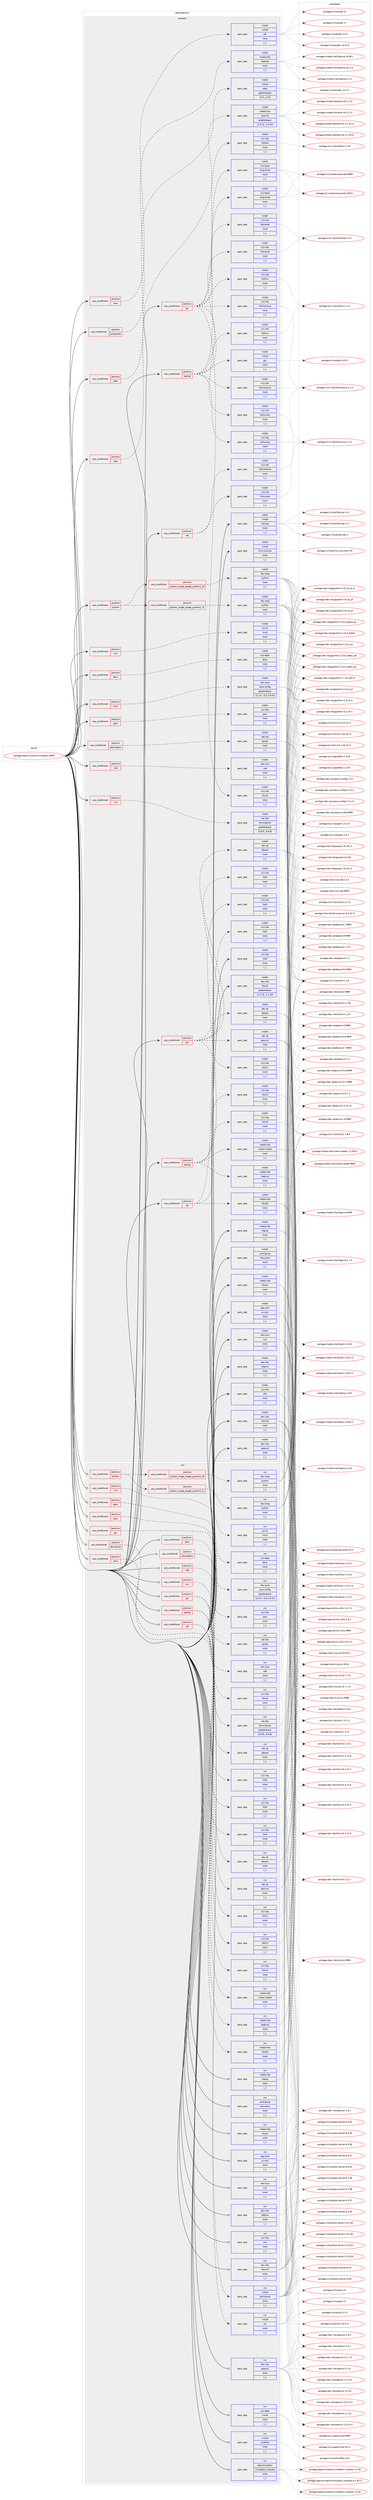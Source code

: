 digraph prolog {

# *************
# Graph options
# *************

newrank=true;
concentrate=true;
compound=true;
graph [rankdir=LR,fontname=Helvetica,fontsize=10,ranksep=1.5];#, ranksep=2.5, nodesep=0.2];
edge  [arrowhead=vee];
node  [fontname=Helvetica,fontsize=10];

# **********
# The ebuild
# **********

subgraph cluster_leftcol {
color=gray;
label=<<i>ebuild</i>>;
id [label="portage://app-emulation/virtualbox-9999", color=red, width=4, href="../app-emulation/virtualbox-9999.svg"];
}

# ****************
# The dependencies
# ****************

subgraph cluster_midcol {
color=gray;
label=<<i>dependencies</i>>;
subgraph cluster_compile {
fillcolor="#eeeeee";
style=filled;
label=<<i>compile</i>>;
subgraph cond9029 {
dependency31801 [label=<<TABLE BORDER="0" CELLBORDER="1" CELLSPACING="0" CELLPADDING="4"><TR><TD ROWSPAN="3" CELLPADDING="10">use_conditional</TD></TR><TR><TD>positive</TD></TR><TR><TD>alsa</TD></TR></TABLE>>, shape=none, color=red];
subgraph pack22432 {
dependency31802 [label=<<TABLE BORDER="0" CELLBORDER="1" CELLSPACING="0" CELLPADDING="4" WIDTH="220"><TR><TD ROWSPAN="6" CELLPADDING="30">pack_dep</TD></TR><TR><TD WIDTH="110">install</TD></TR><TR><TD>media-libs</TD></TR><TR><TD>alsa-lib</TD></TR><TR><TD>greaterequal</TD></TR><TR><TD>[1.0.13,,,1.0.13]</TD></TR></TABLE>>, shape=none, color=blue];
}
dependency31801:e -> dependency31802:w [weight=20,style="dashed",arrowhead="vee"];
}
id:e -> dependency31801:w [weight=20,style="solid",arrowhead="vee"];
subgraph cond9030 {
dependency31803 [label=<<TABLE BORDER="0" CELLBORDER="1" CELLSPACING="0" CELLPADDING="4"><TR><TD ROWSPAN="3" CELLPADDING="10">use_conditional</TD></TR><TR><TD>positive</TD></TR><TR><TD>dbus</TD></TR></TABLE>>, shape=none, color=red];
subgraph pack22433 {
dependency31804 [label=<<TABLE BORDER="0" CELLBORDER="1" CELLSPACING="0" CELLPADDING="4" WIDTH="220"><TR><TD ROWSPAN="6" CELLPADDING="30">pack_dep</TD></TR><TR><TD WIDTH="110">install</TD></TR><TR><TD>sys-apps</TD></TR><TR><TD>dbus</TD></TR><TR><TD>none</TD></TR><TR><TD>[,,]</TD></TR></TABLE>>, shape=none, color=blue];
}
dependency31803:e -> dependency31804:w [weight=20,style="dashed",arrowhead="vee"];
}
id:e -> dependency31803:w [weight=20,style="solid",arrowhead="vee"];
subgraph cond9031 {
dependency31805 [label=<<TABLE BORDER="0" CELLBORDER="1" CELLSPACING="0" CELLPADDING="4"><TR><TD ROWSPAN="3" CELLPADDING="10">use_conditional</TD></TR><TR><TD>positive</TD></TR><TR><TD>gui</TD></TR></TABLE>>, shape=none, color=red];
subgraph pack22434 {
dependency31806 [label=<<TABLE BORDER="0" CELLBORDER="1" CELLSPACING="0" CELLPADDING="4" WIDTH="220"><TR><TD ROWSPAN="6" CELLPADDING="30">pack_dep</TD></TR><TR><TD WIDTH="110">install</TD></TR><TR><TD>dev-qt</TD></TR><TR><TD>qtbase</TD></TR><TR><TD>none</TD></TR><TR><TD>[,,]</TD></TR></TABLE>>, shape=none, color=blue];
}
dependency31805:e -> dependency31806:w [weight=20,style="dashed",arrowhead="vee"];
subgraph pack22435 {
dependency31807 [label=<<TABLE BORDER="0" CELLBORDER="1" CELLSPACING="0" CELLPADDING="4" WIDTH="220"><TR><TD ROWSPAN="6" CELLPADDING="30">pack_dep</TD></TR><TR><TD WIDTH="110">install</TD></TR><TR><TD>dev-qt</TD></TR><TR><TD>qtscxml</TD></TR><TR><TD>none</TD></TR><TR><TD>[,,]</TD></TR></TABLE>>, shape=none, color=blue];
}
dependency31805:e -> dependency31807:w [weight=20,style="dashed",arrowhead="vee"];
subgraph pack22436 {
dependency31808 [label=<<TABLE BORDER="0" CELLBORDER="1" CELLSPACING="0" CELLPADDING="4" WIDTH="220"><TR><TD ROWSPAN="6" CELLPADDING="30">pack_dep</TD></TR><TR><TD WIDTH="110">install</TD></TR><TR><TD>dev-qt</TD></TR><TR><TD>qttools</TD></TR><TR><TD>none</TD></TR><TR><TD>[,,]</TD></TR></TABLE>>, shape=none, color=blue];
}
dependency31805:e -> dependency31808:w [weight=20,style="dashed",arrowhead="vee"];
subgraph pack22437 {
dependency31809 [label=<<TABLE BORDER="0" CELLBORDER="1" CELLSPACING="0" CELLPADDING="4" WIDTH="220"><TR><TD ROWSPAN="6" CELLPADDING="30">pack_dep</TD></TR><TR><TD WIDTH="110">install</TD></TR><TR><TD>x11-libs</TD></TR><TR><TD>libX11</TD></TR><TR><TD>none</TD></TR><TR><TD>[,,]</TD></TR></TABLE>>, shape=none, color=blue];
}
dependency31805:e -> dependency31809:w [weight=20,style="dashed",arrowhead="vee"];
subgraph pack22438 {
dependency31810 [label=<<TABLE BORDER="0" CELLBORDER="1" CELLSPACING="0" CELLPADDING="4" WIDTH="220"><TR><TD ROWSPAN="6" CELLPADDING="30">pack_dep</TD></TR><TR><TD WIDTH="110">install</TD></TR><TR><TD>x11-libs</TD></TR><TR><TD>libXt</TD></TR><TR><TD>none</TD></TR><TR><TD>[,,]</TD></TR></TABLE>>, shape=none, color=blue];
}
dependency31805:e -> dependency31810:w [weight=20,style="dashed",arrowhead="vee"];
}
id:e -> dependency31805:w [weight=20,style="solid",arrowhead="vee"];
subgraph cond9032 {
dependency31811 [label=<<TABLE BORDER="0" CELLBORDER="1" CELLSPACING="0" CELLPADDING="4"><TR><TD ROWSPAN="3" CELLPADDING="10">use_conditional</TD></TR><TR><TD>positive</TD></TR><TR><TD>gui</TD></TR></TABLE>>, shape=none, color=red];
subgraph pack22439 {
dependency31812 [label=<<TABLE BORDER="0" CELLBORDER="1" CELLSPACING="0" CELLPADDING="4" WIDTH="220"><TR><TD ROWSPAN="6" CELLPADDING="30">pack_dep</TD></TR><TR><TD WIDTH="110">install</TD></TR><TR><TD>x11-base</TD></TR><TR><TD>xorg-proto</TD></TR><TR><TD>none</TD></TR><TR><TD>[,,]</TD></TR></TABLE>>, shape=none, color=blue];
}
dependency31811:e -> dependency31812:w [weight=20,style="dashed",arrowhead="vee"];
subgraph pack22440 {
dependency31813 [label=<<TABLE BORDER="0" CELLBORDER="1" CELLSPACING="0" CELLPADDING="4" WIDTH="220"><TR><TD ROWSPAN="6" CELLPADDING="30">pack_dep</TD></TR><TR><TD WIDTH="110">install</TD></TR><TR><TD>x11-libs</TD></TR><TR><TD>libxcb</TD></TR><TR><TD>none</TD></TR><TR><TD>[,,]</TD></TR></TABLE>>, shape=none, color=blue];
}
dependency31811:e -> dependency31813:w [weight=20,style="dashed",arrowhead="vee"];
subgraph pack22441 {
dependency31814 [label=<<TABLE BORDER="0" CELLBORDER="1" CELLSPACING="0" CELLPADDING="4" WIDTH="220"><TR><TD ROWSPAN="6" CELLPADDING="30">pack_dep</TD></TR><TR><TD WIDTH="110">install</TD></TR><TR><TD>x11-libs</TD></TR><TR><TD>libXcursor</TD></TR><TR><TD>none</TD></TR><TR><TD>[,,]</TD></TR></TABLE>>, shape=none, color=blue];
}
dependency31811:e -> dependency31814:w [weight=20,style="dashed",arrowhead="vee"];
subgraph pack22442 {
dependency31815 [label=<<TABLE BORDER="0" CELLBORDER="1" CELLSPACING="0" CELLPADDING="4" WIDTH="220"><TR><TD ROWSPAN="6" CELLPADDING="30">pack_dep</TD></TR><TR><TD WIDTH="110">install</TD></TR><TR><TD>x11-libs</TD></TR><TR><TD>libXext</TD></TR><TR><TD>none</TD></TR><TR><TD>[,,]</TD></TR></TABLE>>, shape=none, color=blue];
}
dependency31811:e -> dependency31815:w [weight=20,style="dashed",arrowhead="vee"];
subgraph pack22443 {
dependency31816 [label=<<TABLE BORDER="0" CELLBORDER="1" CELLSPACING="0" CELLPADDING="4" WIDTH="220"><TR><TD ROWSPAN="6" CELLPADDING="30">pack_dep</TD></TR><TR><TD WIDTH="110">install</TD></TR><TR><TD>x11-libs</TD></TR><TR><TD>libXinerama</TD></TR><TR><TD>none</TD></TR><TR><TD>[,,]</TD></TR></TABLE>>, shape=none, color=blue];
}
dependency31811:e -> dependency31816:w [weight=20,style="dashed",arrowhead="vee"];
subgraph pack22444 {
dependency31817 [label=<<TABLE BORDER="0" CELLBORDER="1" CELLSPACING="0" CELLPADDING="4" WIDTH="220"><TR><TD ROWSPAN="6" CELLPADDING="30">pack_dep</TD></TR><TR><TD WIDTH="110">install</TD></TR><TR><TD>x11-libs</TD></TR><TR><TD>libXmu</TD></TR><TR><TD>none</TD></TR><TR><TD>[,,]</TD></TR></TABLE>>, shape=none, color=blue];
}
dependency31811:e -> dependency31817:w [weight=20,style="dashed",arrowhead="vee"];
subgraph pack22445 {
dependency31818 [label=<<TABLE BORDER="0" CELLBORDER="1" CELLSPACING="0" CELLPADDING="4" WIDTH="220"><TR><TD ROWSPAN="6" CELLPADDING="30">pack_dep</TD></TR><TR><TD WIDTH="110">install</TD></TR><TR><TD>x11-libs</TD></TR><TR><TD>libXrandr</TD></TR><TR><TD>none</TD></TR><TR><TD>[,,]</TD></TR></TABLE>>, shape=none, color=blue];
}
dependency31811:e -> dependency31818:w [weight=20,style="dashed",arrowhead="vee"];
}
id:e -> dependency31811:w [weight=20,style="solid",arrowhead="vee"];
subgraph cond9033 {
dependency31819 [label=<<TABLE BORDER="0" CELLBORDER="1" CELLSPACING="0" CELLPADDING="4"><TR><TD ROWSPAN="3" CELLPADDING="10">use_conditional</TD></TR><TR><TD>positive</TD></TR><TR><TD>java</TD></TR></TABLE>>, shape=none, color=red];
subgraph pack22446 {
dependency31820 [label=<<TABLE BORDER="0" CELLBORDER="1" CELLSPACING="0" CELLPADDING="4" WIDTH="220"><TR><TD ROWSPAN="6" CELLPADDING="30">pack_dep</TD></TR><TR><TD WIDTH="110">install</TD></TR><TR><TD>dev-java</TD></TR><TR><TD>java-config</TD></TR><TR><TD>greaterequal</TD></TR><TR><TD>[2.2.0,,-r3,2.2.0-r3]</TD></TR></TABLE>>, shape=none, color=blue];
}
dependency31819:e -> dependency31820:w [weight=20,style="dashed",arrowhead="vee"];
}
id:e -> dependency31819:w [weight=20,style="solid",arrowhead="vee"];
subgraph cond9034 {
dependency31821 [label=<<TABLE BORDER="0" CELLBORDER="1" CELLSPACING="0" CELLPADDING="4"><TR><TD ROWSPAN="3" CELLPADDING="10">use_conditional</TD></TR><TR><TD>positive</TD></TR><TR><TD>java</TD></TR></TABLE>>, shape=none, color=red];
subgraph pack22447 {
dependency31822 [label=<<TABLE BORDER="0" CELLBORDER="1" CELLSPACING="0" CELLPADDING="4" WIDTH="220"><TR><TD ROWSPAN="6" CELLPADDING="30">pack_dep</TD></TR><TR><TD WIDTH="110">install</TD></TR><TR><TD>virtual</TD></TR><TR><TD>jdk</TD></TR><TR><TD>none</TD></TR><TR><TD>[,,]</TD></TR></TABLE>>, shape=none, color=blue];
}
dependency31821:e -> dependency31822:w [weight=20,style="dashed",arrowhead="vee"];
}
id:e -> dependency31821:w [weight=20,style="solid",arrowhead="vee"];
subgraph cond9035 {
dependency31823 [label=<<TABLE BORDER="0" CELLBORDER="1" CELLSPACING="0" CELLPADDING="4"><TR><TD ROWSPAN="3" CELLPADDING="10">use_conditional</TD></TR><TR><TD>positive</TD></TR><TR><TD>lvm</TD></TR></TABLE>>, shape=none, color=red];
subgraph pack22448 {
dependency31824 [label=<<TABLE BORDER="0" CELLBORDER="1" CELLSPACING="0" CELLPADDING="4" WIDTH="220"><TR><TD ROWSPAN="6" CELLPADDING="30">pack_dep</TD></TR><TR><TD WIDTH="110">install</TD></TR><TR><TD>sys-fs</TD></TR><TR><TD>lvm2</TD></TR><TR><TD>none</TD></TR><TR><TD>[,,]</TD></TR></TABLE>>, shape=none, color=blue];
}
dependency31823:e -> dependency31824:w [weight=20,style="dashed",arrowhead="vee"];
}
id:e -> dependency31823:w [weight=20,style="solid",arrowhead="vee"];
subgraph cond9036 {
dependency31825 [label=<<TABLE BORDER="0" CELLBORDER="1" CELLSPACING="0" CELLPADDING="4"><TR><TD ROWSPAN="3" CELLPADDING="10">use_conditional</TD></TR><TR><TD>positive</TD></TR><TR><TD>opengl</TD></TR></TABLE>>, shape=none, color=red];
subgraph pack22449 {
dependency31826 [label=<<TABLE BORDER="0" CELLBORDER="1" CELLSPACING="0" CELLPADDING="4" WIDTH="220"><TR><TD ROWSPAN="6" CELLPADDING="30">pack_dep</TD></TR><TR><TD WIDTH="110">install</TD></TR><TR><TD>media-libs</TD></TR><TR><TD>libglvnd</TD></TR><TR><TD>none</TD></TR><TR><TD>[,,]</TD></TR></TABLE>>, shape=none, color=blue];
}
dependency31825:e -> dependency31826:w [weight=20,style="dashed",arrowhead="vee"];
subgraph pack22450 {
dependency31827 [label=<<TABLE BORDER="0" CELLBORDER="1" CELLSPACING="0" CELLPADDING="4" WIDTH="220"><TR><TD ROWSPAN="6" CELLPADDING="30">pack_dep</TD></TR><TR><TD WIDTH="110">install</TD></TR><TR><TD>media-libs</TD></TR><TR><TD>vulkan-loader</TD></TR><TR><TD>none</TD></TR><TR><TD>[,,]</TD></TR></TABLE>>, shape=none, color=blue];
}
dependency31825:e -> dependency31827:w [weight=20,style="dashed",arrowhead="vee"];
subgraph pack22451 {
dependency31828 [label=<<TABLE BORDER="0" CELLBORDER="1" CELLSPACING="0" CELLPADDING="4" WIDTH="220"><TR><TD ROWSPAN="6" CELLPADDING="30">pack_dep</TD></TR><TR><TD WIDTH="110">install</TD></TR><TR><TD>x11-libs</TD></TR><TR><TD>libX11</TD></TR><TR><TD>none</TD></TR><TR><TD>[,,]</TD></TR></TABLE>>, shape=none, color=blue];
}
dependency31825:e -> dependency31828:w [weight=20,style="dashed",arrowhead="vee"];
subgraph pack22452 {
dependency31829 [label=<<TABLE BORDER="0" CELLBORDER="1" CELLSPACING="0" CELLPADDING="4" WIDTH="220"><TR><TD ROWSPAN="6" CELLPADDING="30">pack_dep</TD></TR><TR><TD WIDTH="110">install</TD></TR><TR><TD>x11-libs</TD></TR><TR><TD>libXt</TD></TR><TR><TD>none</TD></TR><TR><TD>[,,]</TD></TR></TABLE>>, shape=none, color=blue];
}
dependency31825:e -> dependency31829:w [weight=20,style="dashed",arrowhead="vee"];
}
id:e -> dependency31825:w [weight=20,style="solid",arrowhead="vee"];
subgraph cond9037 {
dependency31830 [label=<<TABLE BORDER="0" CELLBORDER="1" CELLSPACING="0" CELLPADDING="4"><TR><TD ROWSPAN="3" CELLPADDING="10">use_conditional</TD></TR><TR><TD>positive</TD></TR><TR><TD>opengl</TD></TR></TABLE>>, shape=none, color=red];
subgraph pack22453 {
dependency31831 [label=<<TABLE BORDER="0" CELLBORDER="1" CELLSPACING="0" CELLPADDING="4" WIDTH="220"><TR><TD ROWSPAN="6" CELLPADDING="30">pack_dep</TD></TR><TR><TD WIDTH="110">install</TD></TR><TR><TD>x11-base</TD></TR><TR><TD>xorg-proto</TD></TR><TR><TD>none</TD></TR><TR><TD>[,,]</TD></TR></TABLE>>, shape=none, color=blue];
}
dependency31830:e -> dependency31831:w [weight=20,style="dashed",arrowhead="vee"];
subgraph pack22454 {
dependency31832 [label=<<TABLE BORDER="0" CELLBORDER="1" CELLSPACING="0" CELLPADDING="4" WIDTH="220"><TR><TD ROWSPAN="6" CELLPADDING="30">pack_dep</TD></TR><TR><TD WIDTH="110">install</TD></TR><TR><TD>x11-libs</TD></TR><TR><TD>libXcursor</TD></TR><TR><TD>none</TD></TR><TR><TD>[,,]</TD></TR></TABLE>>, shape=none, color=blue];
}
dependency31830:e -> dependency31832:w [weight=20,style="dashed",arrowhead="vee"];
subgraph pack22455 {
dependency31833 [label=<<TABLE BORDER="0" CELLBORDER="1" CELLSPACING="0" CELLPADDING="4" WIDTH="220"><TR><TD ROWSPAN="6" CELLPADDING="30">pack_dep</TD></TR><TR><TD WIDTH="110">install</TD></TR><TR><TD>x11-libs</TD></TR><TR><TD>libXinerama</TD></TR><TR><TD>none</TD></TR><TR><TD>[,,]</TD></TR></TABLE>>, shape=none, color=blue];
}
dependency31830:e -> dependency31833:w [weight=20,style="dashed",arrowhead="vee"];
subgraph pack22456 {
dependency31834 [label=<<TABLE BORDER="0" CELLBORDER="1" CELLSPACING="0" CELLPADDING="4" WIDTH="220"><TR><TD ROWSPAN="6" CELLPADDING="30">pack_dep</TD></TR><TR><TD WIDTH="110">install</TD></TR><TR><TD>x11-libs</TD></TR><TR><TD>libXmu</TD></TR><TR><TD>none</TD></TR><TR><TD>[,,]</TD></TR></TABLE>>, shape=none, color=blue];
}
dependency31830:e -> dependency31834:w [weight=20,style="dashed",arrowhead="vee"];
subgraph pack22457 {
dependency31835 [label=<<TABLE BORDER="0" CELLBORDER="1" CELLSPACING="0" CELLPADDING="4" WIDTH="220"><TR><TD ROWSPAN="6" CELLPADDING="30">pack_dep</TD></TR><TR><TD WIDTH="110">install</TD></TR><TR><TD>x11-libs</TD></TR><TR><TD>libXrandr</TD></TR><TR><TD>none</TD></TR><TR><TD>[,,]</TD></TR></TABLE>>, shape=none, color=blue];
}
dependency31830:e -> dependency31835:w [weight=20,style="dashed",arrowhead="vee"];
subgraph pack22458 {
dependency31836 [label=<<TABLE BORDER="0" CELLBORDER="1" CELLSPACING="0" CELLPADDING="4" WIDTH="220"><TR><TD ROWSPAN="6" CELLPADDING="30">pack_dep</TD></TR><TR><TD WIDTH="110">install</TD></TR><TR><TD>virtual</TD></TR><TR><TD>glu</TD></TR><TR><TD>none</TD></TR><TR><TD>[,,]</TD></TR></TABLE>>, shape=none, color=blue];
}
dependency31830:e -> dependency31836:w [weight=20,style="dashed",arrowhead="vee"];
}
id:e -> dependency31830:w [weight=20,style="solid",arrowhead="vee"];
subgraph cond9038 {
dependency31837 [label=<<TABLE BORDER="0" CELLBORDER="1" CELLSPACING="0" CELLPADDING="4"><TR><TD ROWSPAN="3" CELLPADDING="10">use_conditional</TD></TR><TR><TD>positive</TD></TR><TR><TD>pam</TD></TR></TABLE>>, shape=none, color=red];
subgraph pack22459 {
dependency31838 [label=<<TABLE BORDER="0" CELLBORDER="1" CELLSPACING="0" CELLPADDING="4" WIDTH="220"><TR><TD ROWSPAN="6" CELLPADDING="30">pack_dep</TD></TR><TR><TD WIDTH="110">install</TD></TR><TR><TD>sys-libs</TD></TR><TR><TD>pam</TD></TR><TR><TD>none</TD></TR><TR><TD>[,,]</TD></TR></TABLE>>, shape=none, color=blue];
}
dependency31837:e -> dependency31838:w [weight=20,style="dashed",arrowhead="vee"];
}
id:e -> dependency31837:w [weight=20,style="solid",arrowhead="vee"];
subgraph cond9039 {
dependency31839 [label=<<TABLE BORDER="0" CELLBORDER="1" CELLSPACING="0" CELLPADDING="4"><TR><TD ROWSPAN="3" CELLPADDING="10">use_conditional</TD></TR><TR><TD>positive</TD></TR><TR><TD>pulseaudio</TD></TR></TABLE>>, shape=none, color=red];
subgraph pack22460 {
dependency31840 [label=<<TABLE BORDER="0" CELLBORDER="1" CELLSPACING="0" CELLPADDING="4" WIDTH="220"><TR><TD ROWSPAN="6" CELLPADDING="30">pack_dep</TD></TR><TR><TD WIDTH="110">install</TD></TR><TR><TD>media-libs</TD></TR><TR><TD>libpulse</TD></TR><TR><TD>none</TD></TR><TR><TD>[,,]</TD></TR></TABLE>>, shape=none, color=blue];
}
dependency31839:e -> dependency31840:w [weight=20,style="dashed",arrowhead="vee"];
}
id:e -> dependency31839:w [weight=20,style="solid",arrowhead="vee"];
subgraph cond9040 {
dependency31841 [label=<<TABLE BORDER="0" CELLBORDER="1" CELLSPACING="0" CELLPADDING="4"><TR><TD ROWSPAN="3" CELLPADDING="10">use_conditional</TD></TR><TR><TD>positive</TD></TR><TR><TD>python</TD></TR></TABLE>>, shape=none, color=red];
subgraph cond9041 {
dependency31842 [label=<<TABLE BORDER="0" CELLBORDER="1" CELLSPACING="0" CELLPADDING="4"><TR><TD ROWSPAN="3" CELLPADDING="10">use_conditional</TD></TR><TR><TD>positive</TD></TR><TR><TD>python_single_target_python3_10</TD></TR></TABLE>>, shape=none, color=red];
subgraph pack22461 {
dependency31843 [label=<<TABLE BORDER="0" CELLBORDER="1" CELLSPACING="0" CELLPADDING="4" WIDTH="220"><TR><TD ROWSPAN="6" CELLPADDING="30">pack_dep</TD></TR><TR><TD WIDTH="110">install</TD></TR><TR><TD>dev-lang</TD></TR><TR><TD>python</TD></TR><TR><TD>none</TD></TR><TR><TD>[,,]</TD></TR></TABLE>>, shape=none, color=blue];
}
dependency31842:e -> dependency31843:w [weight=20,style="dashed",arrowhead="vee"];
}
dependency31841:e -> dependency31842:w [weight=20,style="dashed",arrowhead="vee"];
subgraph cond9042 {
dependency31844 [label=<<TABLE BORDER="0" CELLBORDER="1" CELLSPACING="0" CELLPADDING="4"><TR><TD ROWSPAN="3" CELLPADDING="10">use_conditional</TD></TR><TR><TD>positive</TD></TR><TR><TD>python_single_target_python3_11</TD></TR></TABLE>>, shape=none, color=red];
subgraph pack22462 {
dependency31845 [label=<<TABLE BORDER="0" CELLBORDER="1" CELLSPACING="0" CELLPADDING="4" WIDTH="220"><TR><TD ROWSPAN="6" CELLPADDING="30">pack_dep</TD></TR><TR><TD WIDTH="110">install</TD></TR><TR><TD>dev-lang</TD></TR><TR><TD>python</TD></TR><TR><TD>none</TD></TR><TR><TD>[,,]</TD></TR></TABLE>>, shape=none, color=blue];
}
dependency31844:e -> dependency31845:w [weight=20,style="dashed",arrowhead="vee"];
}
dependency31841:e -> dependency31844:w [weight=20,style="dashed",arrowhead="vee"];
}
id:e -> dependency31841:w [weight=20,style="solid",arrowhead="vee"];
subgraph cond9043 {
dependency31846 [label=<<TABLE BORDER="0" CELLBORDER="1" CELLSPACING="0" CELLPADDING="4"><TR><TD ROWSPAN="3" CELLPADDING="10">use_conditional</TD></TR><TR><TD>positive</TD></TR><TR><TD>sdl</TD></TR></TABLE>>, shape=none, color=red];
subgraph pack22463 {
dependency31847 [label=<<TABLE BORDER="0" CELLBORDER="1" CELLSPACING="0" CELLPADDING="4" WIDTH="220"><TR><TD ROWSPAN="6" CELLPADDING="30">pack_dep</TD></TR><TR><TD WIDTH="110">install</TD></TR><TR><TD>media-libs</TD></TR><TR><TD>libsdl2</TD></TR><TR><TD>none</TD></TR><TR><TD>[,,]</TD></TR></TABLE>>, shape=none, color=blue];
}
dependency31846:e -> dependency31847:w [weight=20,style="dashed",arrowhead="vee"];
subgraph pack22464 {
dependency31848 [label=<<TABLE BORDER="0" CELLBORDER="1" CELLSPACING="0" CELLPADDING="4" WIDTH="220"><TR><TD ROWSPAN="6" CELLPADDING="30">pack_dep</TD></TR><TR><TD WIDTH="110">install</TD></TR><TR><TD>x11-libs</TD></TR><TR><TD>libX11</TD></TR><TR><TD>none</TD></TR><TR><TD>[,,]</TD></TR></TABLE>>, shape=none, color=blue];
}
dependency31846:e -> dependency31848:w [weight=20,style="dashed",arrowhead="vee"];
subgraph pack22465 {
dependency31849 [label=<<TABLE BORDER="0" CELLBORDER="1" CELLSPACING="0" CELLPADDING="4" WIDTH="220"><TR><TD ROWSPAN="6" CELLPADDING="30">pack_dep</TD></TR><TR><TD WIDTH="110">install</TD></TR><TR><TD>x11-libs</TD></TR><TR><TD>libXt</TD></TR><TR><TD>none</TD></TR><TR><TD>[,,]</TD></TR></TABLE>>, shape=none, color=blue];
}
dependency31846:e -> dependency31849:w [weight=20,style="dashed",arrowhead="vee"];
}
id:e -> dependency31846:w [weight=20,style="solid",arrowhead="vee"];
subgraph cond9044 {
dependency31850 [label=<<TABLE BORDER="0" CELLBORDER="1" CELLSPACING="0" CELLPADDING="4"><TR><TD ROWSPAN="3" CELLPADDING="10">use_conditional</TD></TR><TR><TD>positive</TD></TR><TR><TD>sdl</TD></TR></TABLE>>, shape=none, color=red];
subgraph pack22466 {
dependency31851 [label=<<TABLE BORDER="0" CELLBORDER="1" CELLSPACING="0" CELLPADDING="4" WIDTH="220"><TR><TD ROWSPAN="6" CELLPADDING="30">pack_dep</TD></TR><TR><TD WIDTH="110">install</TD></TR><TR><TD>x11-libs</TD></TR><TR><TD>libXcursor</TD></TR><TR><TD>none</TD></TR><TR><TD>[,,]</TD></TR></TABLE>>, shape=none, color=blue];
}
dependency31850:e -> dependency31851:w [weight=20,style="dashed",arrowhead="vee"];
subgraph pack22467 {
dependency31852 [label=<<TABLE BORDER="0" CELLBORDER="1" CELLSPACING="0" CELLPADDING="4" WIDTH="220"><TR><TD ROWSPAN="6" CELLPADDING="30">pack_dep</TD></TR><TR><TD WIDTH="110">install</TD></TR><TR><TD>x11-libs</TD></TR><TR><TD>libXinerama</TD></TR><TR><TD>none</TD></TR><TR><TD>[,,]</TD></TR></TABLE>>, shape=none, color=blue];
}
dependency31850:e -> dependency31852:w [weight=20,style="dashed",arrowhead="vee"];
}
id:e -> dependency31850:w [weight=20,style="solid",arrowhead="vee"];
subgraph cond9045 {
dependency31853 [label=<<TABLE BORDER="0" CELLBORDER="1" CELLSPACING="0" CELLPADDING="4"><TR><TD ROWSPAN="3" CELLPADDING="10">use_conditional</TD></TR><TR><TD>positive</TD></TR><TR><TD>udev</TD></TR></TABLE>>, shape=none, color=red];
subgraph pack22468 {
dependency31854 [label=<<TABLE BORDER="0" CELLBORDER="1" CELLSPACING="0" CELLPADDING="4" WIDTH="220"><TR><TD ROWSPAN="6" CELLPADDING="30">pack_dep</TD></TR><TR><TD WIDTH="110">install</TD></TR><TR><TD>virtual</TD></TR><TR><TD>udev</TD></TR><TR><TD>greaterequal</TD></TR><TR><TD>[171,,,171]</TD></TR></TABLE>>, shape=none, color=blue];
}
dependency31853:e -> dependency31854:w [weight=20,style="dashed",arrowhead="vee"];
}
id:e -> dependency31853:w [weight=20,style="solid",arrowhead="vee"];
subgraph cond9046 {
dependency31855 [label=<<TABLE BORDER="0" CELLBORDER="1" CELLSPACING="0" CELLPADDING="4"><TR><TD ROWSPAN="3" CELLPADDING="10">use_conditional</TD></TR><TR><TD>positive</TD></TR><TR><TD>vboxwebsrv</TD></TR></TABLE>>, shape=none, color=red];
subgraph pack22469 {
dependency31856 [label=<<TABLE BORDER="0" CELLBORDER="1" CELLSPACING="0" CELLPADDING="4" WIDTH="220"><TR><TD ROWSPAN="6" CELLPADDING="30">pack_dep</TD></TR><TR><TD WIDTH="110">install</TD></TR><TR><TD>net-libs</TD></TR><TR><TD>gsoap</TD></TR><TR><TD>none</TD></TR><TR><TD>[,,]</TD></TR></TABLE>>, shape=none, color=blue];
}
dependency31855:e -> dependency31856:w [weight=20,style="dashed",arrowhead="vee"];
}
id:e -> dependency31855:w [weight=20,style="solid",arrowhead="vee"];
subgraph cond9047 {
dependency31857 [label=<<TABLE BORDER="0" CELLBORDER="1" CELLSPACING="0" CELLPADDING="4"><TR><TD ROWSPAN="3" CELLPADDING="10">use_conditional</TD></TR><TR><TD>positive</TD></TR><TR><TD>vde</TD></TR></TABLE>>, shape=none, color=red];
subgraph pack22470 {
dependency31858 [label=<<TABLE BORDER="0" CELLBORDER="1" CELLSPACING="0" CELLPADDING="4" WIDTH="220"><TR><TD ROWSPAN="6" CELLPADDING="30">pack_dep</TD></TR><TR><TD WIDTH="110">install</TD></TR><TR><TD>net-misc</TD></TR><TR><TD>vde</TD></TR><TR><TD>none</TD></TR><TR><TD>[,,]</TD></TR></TABLE>>, shape=none, color=blue];
}
dependency31857:e -> dependency31858:w [weight=20,style="dashed",arrowhead="vee"];
}
id:e -> dependency31857:w [weight=20,style="solid",arrowhead="vee"];
subgraph cond9048 {
dependency31859 [label=<<TABLE BORDER="0" CELLBORDER="1" CELLSPACING="0" CELLPADDING="4"><TR><TD ROWSPAN="3" CELLPADDING="10">use_conditional</TD></TR><TR><TD>positive</TD></TR><TR><TD>vnc</TD></TR></TABLE>>, shape=none, color=red];
subgraph pack22471 {
dependency31860 [label=<<TABLE BORDER="0" CELLBORDER="1" CELLSPACING="0" CELLPADDING="4" WIDTH="220"><TR><TD ROWSPAN="6" CELLPADDING="30">pack_dep</TD></TR><TR><TD WIDTH="110">install</TD></TR><TR><TD>net-libs</TD></TR><TR><TD>libvncserver</TD></TR><TR><TD>greaterequal</TD></TR><TR><TD>[0.9.9,,,0.9.9]</TD></TR></TABLE>>, shape=none, color=blue];
}
dependency31859:e -> dependency31860:w [weight=20,style="dashed",arrowhead="vee"];
}
id:e -> dependency31859:w [weight=20,style="solid",arrowhead="vee"];
subgraph pack22472 {
dependency31861 [label=<<TABLE BORDER="0" CELLBORDER="1" CELLSPACING="0" CELLPADDING="4" WIDTH="220"><TR><TD ROWSPAN="6" CELLPADDING="30">pack_dep</TD></TR><TR><TD WIDTH="110">install</TD></TR><TR><TD>acct-group</TD></TR><TR><TD>vboxusers</TD></TR><TR><TD>none</TD></TR><TR><TD>[,,]</TD></TR></TABLE>>, shape=none, color=blue];
}
id:e -> dependency31861:w [weight=20,style="solid",arrowhead="vee"];
subgraph pack22473 {
dependency31862 [label=<<TABLE BORDER="0" CELLBORDER="1" CELLSPACING="0" CELLPADDING="4" WIDTH="220"><TR><TD ROWSPAN="6" CELLPADDING="30">pack_dep</TD></TR><TR><TD WIDTH="110">install</TD></TR><TR><TD>app-arch</TD></TR><TR><TD>xz-utils</TD></TR><TR><TD>none</TD></TR><TR><TD>[,,]</TD></TR></TABLE>>, shape=none, color=blue];
}
id:e -> dependency31862:w [weight=20,style="solid",arrowhead="vee"];
subgraph pack22474 {
dependency31863 [label=<<TABLE BORDER="0" CELLBORDER="1" CELLSPACING="0" CELLPADDING="4" WIDTH="220"><TR><TD ROWSPAN="6" CELLPADDING="30">pack_dep</TD></TR><TR><TD WIDTH="110">install</TD></TR><TR><TD>dev-libs</TD></TR><TR><TD>libtpms</TD></TR><TR><TD>none</TD></TR><TR><TD>[,,]</TD></TR></TABLE>>, shape=none, color=blue];
}
id:e -> dependency31863:w [weight=20,style="solid",arrowhead="vee"];
subgraph pack22475 {
dependency31864 [label=<<TABLE BORDER="0" CELLBORDER="1" CELLSPACING="0" CELLPADDING="4" WIDTH="220"><TR><TD ROWSPAN="6" CELLPADDING="30">pack_dep</TD></TR><TR><TD WIDTH="110">install</TD></TR><TR><TD>dev-libs</TD></TR><TR><TD>libxml2</TD></TR><TR><TD>none</TD></TR><TR><TD>[,,]</TD></TR></TABLE>>, shape=none, color=blue];
}
id:e -> dependency31864:w [weight=20,style="solid",arrowhead="vee"];
subgraph pack22476 {
dependency31865 [label=<<TABLE BORDER="0" CELLBORDER="1" CELLSPACING="0" CELLPADDING="4" WIDTH="220"><TR><TD ROWSPAN="6" CELLPADDING="30">pack_dep</TD></TR><TR><TD WIDTH="110">install</TD></TR><TR><TD>dev-libs</TD></TR><TR><TD>libxslt</TD></TR><TR><TD>greaterequal</TD></TR><TR><TD>[1.1.19,,,1.1.19]</TD></TR></TABLE>>, shape=none, color=blue];
}
id:e -> dependency31865:w [weight=20,style="solid",arrowhead="vee"];
subgraph pack22477 {
dependency31866 [label=<<TABLE BORDER="0" CELLBORDER="1" CELLSPACING="0" CELLPADDING="4" WIDTH="220"><TR><TD ROWSPAN="6" CELLPADDING="30">pack_dep</TD></TR><TR><TD WIDTH="110">install</TD></TR><TR><TD>dev-libs</TD></TR><TR><TD>openssl</TD></TR><TR><TD>none</TD></TR><TR><TD>[,,]</TD></TR></TABLE>>, shape=none, color=blue];
}
id:e -> dependency31866:w [weight=20,style="solid",arrowhead="vee"];
subgraph pack22478 {
dependency31867 [label=<<TABLE BORDER="0" CELLBORDER="1" CELLSPACING="0" CELLPADDING="4" WIDTH="220"><TR><TD ROWSPAN="6" CELLPADDING="30">pack_dep</TD></TR><TR><TD WIDTH="110">install</TD></TR><TR><TD>media-libs</TD></TR><TR><TD>libpng</TD></TR><TR><TD>none</TD></TR><TR><TD>[,,]</TD></TR></TABLE>>, shape=none, color=blue];
}
id:e -> dependency31867:w [weight=20,style="solid",arrowhead="vee"];
subgraph pack22479 {
dependency31868 [label=<<TABLE BORDER="0" CELLBORDER="1" CELLSPACING="0" CELLPADDING="4" WIDTH="220"><TR><TD ROWSPAN="6" CELLPADDING="30">pack_dep</TD></TR><TR><TD WIDTH="110">install</TD></TR><TR><TD>media-libs</TD></TR><TR><TD>libvpx</TD></TR><TR><TD>none</TD></TR><TR><TD>[,,]</TD></TR></TABLE>>, shape=none, color=blue];
}
id:e -> dependency31868:w [weight=20,style="solid",arrowhead="vee"];
subgraph pack22480 {
dependency31869 [label=<<TABLE BORDER="0" CELLBORDER="1" CELLSPACING="0" CELLPADDING="4" WIDTH="220"><TR><TD ROWSPAN="6" CELLPADDING="30">pack_dep</TD></TR><TR><TD WIDTH="110">install</TD></TR><TR><TD>net-misc</TD></TR><TR><TD>curl</TD></TR><TR><TD>none</TD></TR><TR><TD>[,,]</TD></TR></TABLE>>, shape=none, color=blue];
}
id:e -> dependency31869:w [weight=20,style="solid",arrowhead="vee"];
subgraph pack22481 {
dependency31870 [label=<<TABLE BORDER="0" CELLBORDER="1" CELLSPACING="0" CELLPADDING="4" WIDTH="220"><TR><TD ROWSPAN="6" CELLPADDING="30">pack_dep</TD></TR><TR><TD WIDTH="110">install</TD></TR><TR><TD>sys-libs</TD></TR><TR><TD>zlib</TD></TR><TR><TD>none</TD></TR><TR><TD>[,,]</TD></TR></TABLE>>, shape=none, color=blue];
}
id:e -> dependency31870:w [weight=20,style="solid",arrowhead="vee"];
subgraph pack22482 {
dependency31871 [label=<<TABLE BORDER="0" CELLBORDER="1" CELLSPACING="0" CELLPADDING="4" WIDTH="220"><TR><TD ROWSPAN="6" CELLPADDING="30">pack_dep</TD></TR><TR><TD WIDTH="110">install</TD></TR><TR><TD>virtual</TD></TR><TR><TD>libcrypt</TD></TR><TR><TD>none</TD></TR><TR><TD>[,,]</TD></TR></TABLE>>, shape=none, color=blue];
}
id:e -> dependency31871:w [weight=20,style="solid",arrowhead="vee"];
subgraph pack22483 {
dependency31872 [label=<<TABLE BORDER="0" CELLBORDER="1" CELLSPACING="0" CELLPADDING="4" WIDTH="220"><TR><TD ROWSPAN="6" CELLPADDING="30">pack_dep</TD></TR><TR><TD WIDTH="110">install</TD></TR><TR><TD>virtual</TD></TR><TR><TD>linux-sources</TD></TR><TR><TD>none</TD></TR><TR><TD>[,,]</TD></TR></TABLE>>, shape=none, color=blue];
}
id:e -> dependency31872:w [weight=20,style="solid",arrowhead="vee"];
subgraph pack22484 {
dependency31873 [label=<<TABLE BORDER="0" CELLBORDER="1" CELLSPACING="0" CELLPADDING="4" WIDTH="220"><TR><TD ROWSPAN="6" CELLPADDING="30">pack_dep</TD></TR><TR><TD WIDTH="110">install</TD></TR><TR><TD>x11-libs</TD></TR><TR><TD>libXt</TD></TR><TR><TD>none</TD></TR><TR><TD>[,,]</TD></TR></TABLE>>, shape=none, color=blue];
}
id:e -> dependency31873:w [weight=20,style="solid",arrowhead="vee"];
}
subgraph cluster_compileandrun {
fillcolor="#eeeeee";
style=filled;
label=<<i>compile and run</i>>;
}
subgraph cluster_run {
fillcolor="#eeeeee";
style=filled;
label=<<i>run</i>>;
subgraph cond9049 {
dependency31874 [label=<<TABLE BORDER="0" CELLBORDER="1" CELLSPACING="0" CELLPADDING="4"><TR><TD ROWSPAN="3" CELLPADDING="10">use_conditional</TD></TR><TR><TD>positive</TD></TR><TR><TD>dbus</TD></TR></TABLE>>, shape=none, color=red];
subgraph pack22485 {
dependency31875 [label=<<TABLE BORDER="0" CELLBORDER="1" CELLSPACING="0" CELLPADDING="4" WIDTH="220"><TR><TD ROWSPAN="6" CELLPADDING="30">pack_dep</TD></TR><TR><TD WIDTH="110">run</TD></TR><TR><TD>sys-apps</TD></TR><TR><TD>dbus</TD></TR><TR><TD>none</TD></TR><TR><TD>[,,]</TD></TR></TABLE>>, shape=none, color=blue];
}
dependency31874:e -> dependency31875:w [weight=20,style="dashed",arrowhead="vee"];
}
id:e -> dependency31874:w [weight=20,style="solid",arrowhead="odot"];
subgraph cond9050 {
dependency31876 [label=<<TABLE BORDER="0" CELLBORDER="1" CELLSPACING="0" CELLPADDING="4"><TR><TD ROWSPAN="3" CELLPADDING="10">use_conditional</TD></TR><TR><TD>positive</TD></TR><TR><TD>dist-kernel</TD></TR></TABLE>>, shape=none, color=red];
subgraph pack22486 {
dependency31877 [label=<<TABLE BORDER="0" CELLBORDER="1" CELLSPACING="0" CELLPADDING="4" WIDTH="220"><TR><TD ROWSPAN="6" CELLPADDING="30">pack_dep</TD></TR><TR><TD WIDTH="110">run</TD></TR><TR><TD>virtual</TD></TR><TR><TD>dist-kernel</TD></TR><TR><TD>none</TD></TR><TR><TD>[,,]</TD></TR></TABLE>>, shape=none, color=blue];
}
dependency31876:e -> dependency31877:w [weight=20,style="dashed",arrowhead="vee"];
}
id:e -> dependency31876:w [weight=20,style="solid",arrowhead="odot"];
subgraph cond9051 {
dependency31878 [label=<<TABLE BORDER="0" CELLBORDER="1" CELLSPACING="0" CELLPADDING="4"><TR><TD ROWSPAN="3" CELLPADDING="10">use_conditional</TD></TR><TR><TD>positive</TD></TR><TR><TD>gui</TD></TR></TABLE>>, shape=none, color=red];
subgraph pack22487 {
dependency31879 [label=<<TABLE BORDER="0" CELLBORDER="1" CELLSPACING="0" CELLPADDING="4" WIDTH="220"><TR><TD ROWSPAN="6" CELLPADDING="30">pack_dep</TD></TR><TR><TD WIDTH="110">run</TD></TR><TR><TD>dev-qt</TD></TR><TR><TD>qtbase</TD></TR><TR><TD>none</TD></TR><TR><TD>[,,]</TD></TR></TABLE>>, shape=none, color=blue];
}
dependency31878:e -> dependency31879:w [weight=20,style="dashed",arrowhead="vee"];
subgraph pack22488 {
dependency31880 [label=<<TABLE BORDER="0" CELLBORDER="1" CELLSPACING="0" CELLPADDING="4" WIDTH="220"><TR><TD ROWSPAN="6" CELLPADDING="30">pack_dep</TD></TR><TR><TD WIDTH="110">run</TD></TR><TR><TD>dev-qt</TD></TR><TR><TD>qtscxml</TD></TR><TR><TD>none</TD></TR><TR><TD>[,,]</TD></TR></TABLE>>, shape=none, color=blue];
}
dependency31878:e -> dependency31880:w [weight=20,style="dashed",arrowhead="vee"];
subgraph pack22489 {
dependency31881 [label=<<TABLE BORDER="0" CELLBORDER="1" CELLSPACING="0" CELLPADDING="4" WIDTH="220"><TR><TD ROWSPAN="6" CELLPADDING="30">pack_dep</TD></TR><TR><TD WIDTH="110">run</TD></TR><TR><TD>dev-qt</TD></TR><TR><TD>qttools</TD></TR><TR><TD>none</TD></TR><TR><TD>[,,]</TD></TR></TABLE>>, shape=none, color=blue];
}
dependency31878:e -> dependency31881:w [weight=20,style="dashed",arrowhead="vee"];
subgraph pack22490 {
dependency31882 [label=<<TABLE BORDER="0" CELLBORDER="1" CELLSPACING="0" CELLPADDING="4" WIDTH="220"><TR><TD ROWSPAN="6" CELLPADDING="30">pack_dep</TD></TR><TR><TD WIDTH="110">run</TD></TR><TR><TD>x11-libs</TD></TR><TR><TD>libX11</TD></TR><TR><TD>none</TD></TR><TR><TD>[,,]</TD></TR></TABLE>>, shape=none, color=blue];
}
dependency31878:e -> dependency31882:w [weight=20,style="dashed",arrowhead="vee"];
subgraph pack22491 {
dependency31883 [label=<<TABLE BORDER="0" CELLBORDER="1" CELLSPACING="0" CELLPADDING="4" WIDTH="220"><TR><TD ROWSPAN="6" CELLPADDING="30">pack_dep</TD></TR><TR><TD WIDTH="110">run</TD></TR><TR><TD>x11-libs</TD></TR><TR><TD>libXt</TD></TR><TR><TD>none</TD></TR><TR><TD>[,,]</TD></TR></TABLE>>, shape=none, color=blue];
}
dependency31878:e -> dependency31883:w [weight=20,style="dashed",arrowhead="vee"];
}
id:e -> dependency31878:w [weight=20,style="solid",arrowhead="odot"];
subgraph cond9052 {
dependency31884 [label=<<TABLE BORDER="0" CELLBORDER="1" CELLSPACING="0" CELLPADDING="4"><TR><TD ROWSPAN="3" CELLPADDING="10">use_conditional</TD></TR><TR><TD>positive</TD></TR><TR><TD>gui</TD></TR></TABLE>>, shape=none, color=red];
subgraph pack22492 {
dependency31885 [label=<<TABLE BORDER="0" CELLBORDER="1" CELLSPACING="0" CELLPADDING="4" WIDTH="220"><TR><TD ROWSPAN="6" CELLPADDING="30">pack_dep</TD></TR><TR><TD WIDTH="110">run</TD></TR><TR><TD>x11-libs</TD></TR><TR><TD>libxcb</TD></TR><TR><TD>none</TD></TR><TR><TD>[,,]</TD></TR></TABLE>>, shape=none, color=blue];
}
dependency31884:e -> dependency31885:w [weight=20,style="dashed",arrowhead="vee"];
}
id:e -> dependency31884:w [weight=20,style="solid",arrowhead="odot"];
subgraph cond9053 {
dependency31886 [label=<<TABLE BORDER="0" CELLBORDER="1" CELLSPACING="0" CELLPADDING="4"><TR><TD ROWSPAN="3" CELLPADDING="10">use_conditional</TD></TR><TR><TD>positive</TD></TR><TR><TD>java</TD></TR></TABLE>>, shape=none, color=red];
subgraph pack22493 {
dependency31887 [label=<<TABLE BORDER="0" CELLBORDER="1" CELLSPACING="0" CELLPADDING="4" WIDTH="220"><TR><TD ROWSPAN="6" CELLPADDING="30">pack_dep</TD></TR><TR><TD WIDTH="110">run</TD></TR><TR><TD>dev-java</TD></TR><TR><TD>java-config</TD></TR><TR><TD>greaterequal</TD></TR><TR><TD>[2.2.0,,-r3,2.2.0-r3]</TD></TR></TABLE>>, shape=none, color=blue];
}
dependency31886:e -> dependency31887:w [weight=20,style="dashed",arrowhead="vee"];
}
id:e -> dependency31886:w [weight=20,style="solid",arrowhead="odot"];
subgraph cond9054 {
dependency31888 [label=<<TABLE BORDER="0" CELLBORDER="1" CELLSPACING="0" CELLPADDING="4"><TR><TD ROWSPAN="3" CELLPADDING="10">use_conditional</TD></TR><TR><TD>positive</TD></TR><TR><TD>java</TD></TR></TABLE>>, shape=none, color=red];
subgraph pack22494 {
dependency31889 [label=<<TABLE BORDER="0" CELLBORDER="1" CELLSPACING="0" CELLPADDING="4" WIDTH="220"><TR><TD ROWSPAN="6" CELLPADDING="30">pack_dep</TD></TR><TR><TD WIDTH="110">run</TD></TR><TR><TD>virtual</TD></TR><TR><TD>jre</TD></TR><TR><TD>none</TD></TR><TR><TD>[,,]</TD></TR></TABLE>>, shape=none, color=blue];
}
dependency31888:e -> dependency31889:w [weight=20,style="dashed",arrowhead="vee"];
}
id:e -> dependency31888:w [weight=20,style="solid",arrowhead="odot"];
subgraph cond9055 {
dependency31890 [label=<<TABLE BORDER="0" CELLBORDER="1" CELLSPACING="0" CELLPADDING="4"><TR><TD ROWSPAN="3" CELLPADDING="10">use_conditional</TD></TR><TR><TD>positive</TD></TR><TR><TD>lvm</TD></TR></TABLE>>, shape=none, color=red];
subgraph pack22495 {
dependency31891 [label=<<TABLE BORDER="0" CELLBORDER="1" CELLSPACING="0" CELLPADDING="4" WIDTH="220"><TR><TD ROWSPAN="6" CELLPADDING="30">pack_dep</TD></TR><TR><TD WIDTH="110">run</TD></TR><TR><TD>sys-fs</TD></TR><TR><TD>lvm2</TD></TR><TR><TD>none</TD></TR><TR><TD>[,,]</TD></TR></TABLE>>, shape=none, color=blue];
}
dependency31890:e -> dependency31891:w [weight=20,style="dashed",arrowhead="vee"];
}
id:e -> dependency31890:w [weight=20,style="solid",arrowhead="odot"];
subgraph cond9056 {
dependency31892 [label=<<TABLE BORDER="0" CELLBORDER="1" CELLSPACING="0" CELLPADDING="4"><TR><TD ROWSPAN="3" CELLPADDING="10">use_conditional</TD></TR><TR><TD>positive</TD></TR><TR><TD>opengl</TD></TR></TABLE>>, shape=none, color=red];
subgraph pack22496 {
dependency31893 [label=<<TABLE BORDER="0" CELLBORDER="1" CELLSPACING="0" CELLPADDING="4" WIDTH="220"><TR><TD ROWSPAN="6" CELLPADDING="30">pack_dep</TD></TR><TR><TD WIDTH="110">run</TD></TR><TR><TD>media-libs</TD></TR><TR><TD>libglvnd</TD></TR><TR><TD>none</TD></TR><TR><TD>[,,]</TD></TR></TABLE>>, shape=none, color=blue];
}
dependency31892:e -> dependency31893:w [weight=20,style="dashed",arrowhead="vee"];
subgraph pack22497 {
dependency31894 [label=<<TABLE BORDER="0" CELLBORDER="1" CELLSPACING="0" CELLPADDING="4" WIDTH="220"><TR><TD ROWSPAN="6" CELLPADDING="30">pack_dep</TD></TR><TR><TD WIDTH="110">run</TD></TR><TR><TD>media-libs</TD></TR><TR><TD>vulkan-loader</TD></TR><TR><TD>none</TD></TR><TR><TD>[,,]</TD></TR></TABLE>>, shape=none, color=blue];
}
dependency31892:e -> dependency31894:w [weight=20,style="dashed",arrowhead="vee"];
subgraph pack22498 {
dependency31895 [label=<<TABLE BORDER="0" CELLBORDER="1" CELLSPACING="0" CELLPADDING="4" WIDTH="220"><TR><TD ROWSPAN="6" CELLPADDING="30">pack_dep</TD></TR><TR><TD WIDTH="110">run</TD></TR><TR><TD>x11-libs</TD></TR><TR><TD>libX11</TD></TR><TR><TD>none</TD></TR><TR><TD>[,,]</TD></TR></TABLE>>, shape=none, color=blue];
}
dependency31892:e -> dependency31895:w [weight=20,style="dashed",arrowhead="vee"];
subgraph pack22499 {
dependency31896 [label=<<TABLE BORDER="0" CELLBORDER="1" CELLSPACING="0" CELLPADDING="4" WIDTH="220"><TR><TD ROWSPAN="6" CELLPADDING="30">pack_dep</TD></TR><TR><TD WIDTH="110">run</TD></TR><TR><TD>x11-libs</TD></TR><TR><TD>libXt</TD></TR><TR><TD>none</TD></TR><TR><TD>[,,]</TD></TR></TABLE>>, shape=none, color=blue];
}
dependency31892:e -> dependency31896:w [weight=20,style="dashed",arrowhead="vee"];
}
id:e -> dependency31892:w [weight=20,style="solid",arrowhead="odot"];
subgraph cond9057 {
dependency31897 [label=<<TABLE BORDER="0" CELLBORDER="1" CELLSPACING="0" CELLPADDING="4"><TR><TD ROWSPAN="3" CELLPADDING="10">use_conditional</TD></TR><TR><TD>positive</TD></TR><TR><TD>pam</TD></TR></TABLE>>, shape=none, color=red];
subgraph pack22500 {
dependency31898 [label=<<TABLE BORDER="0" CELLBORDER="1" CELLSPACING="0" CELLPADDING="4" WIDTH="220"><TR><TD ROWSPAN="6" CELLPADDING="30">pack_dep</TD></TR><TR><TD WIDTH="110">run</TD></TR><TR><TD>sys-libs</TD></TR><TR><TD>pam</TD></TR><TR><TD>none</TD></TR><TR><TD>[,,]</TD></TR></TABLE>>, shape=none, color=blue];
}
dependency31897:e -> dependency31898:w [weight=20,style="dashed",arrowhead="vee"];
}
id:e -> dependency31897:w [weight=20,style="solid",arrowhead="odot"];
subgraph cond9058 {
dependency31899 [label=<<TABLE BORDER="0" CELLBORDER="1" CELLSPACING="0" CELLPADDING="4"><TR><TD ROWSPAN="3" CELLPADDING="10">use_conditional</TD></TR><TR><TD>positive</TD></TR><TR><TD>python</TD></TR></TABLE>>, shape=none, color=red];
subgraph cond9059 {
dependency31900 [label=<<TABLE BORDER="0" CELLBORDER="1" CELLSPACING="0" CELLPADDING="4"><TR><TD ROWSPAN="3" CELLPADDING="10">use_conditional</TD></TR><TR><TD>positive</TD></TR><TR><TD>python_single_target_python3_10</TD></TR></TABLE>>, shape=none, color=red];
subgraph pack22501 {
dependency31901 [label=<<TABLE BORDER="0" CELLBORDER="1" CELLSPACING="0" CELLPADDING="4" WIDTH="220"><TR><TD ROWSPAN="6" CELLPADDING="30">pack_dep</TD></TR><TR><TD WIDTH="110">run</TD></TR><TR><TD>dev-lang</TD></TR><TR><TD>python</TD></TR><TR><TD>none</TD></TR><TR><TD>[,,]</TD></TR></TABLE>>, shape=none, color=blue];
}
dependency31900:e -> dependency31901:w [weight=20,style="dashed",arrowhead="vee"];
}
dependency31899:e -> dependency31900:w [weight=20,style="dashed",arrowhead="vee"];
subgraph cond9060 {
dependency31902 [label=<<TABLE BORDER="0" CELLBORDER="1" CELLSPACING="0" CELLPADDING="4"><TR><TD ROWSPAN="3" CELLPADDING="10">use_conditional</TD></TR><TR><TD>positive</TD></TR><TR><TD>python_single_target_python3_11</TD></TR></TABLE>>, shape=none, color=red];
subgraph pack22502 {
dependency31903 [label=<<TABLE BORDER="0" CELLBORDER="1" CELLSPACING="0" CELLPADDING="4" WIDTH="220"><TR><TD ROWSPAN="6" CELLPADDING="30">pack_dep</TD></TR><TR><TD WIDTH="110">run</TD></TR><TR><TD>dev-lang</TD></TR><TR><TD>python</TD></TR><TR><TD>none</TD></TR><TR><TD>[,,]</TD></TR></TABLE>>, shape=none, color=blue];
}
dependency31902:e -> dependency31903:w [weight=20,style="dashed",arrowhead="vee"];
}
dependency31899:e -> dependency31902:w [weight=20,style="dashed",arrowhead="vee"];
}
id:e -> dependency31899:w [weight=20,style="solid",arrowhead="odot"];
subgraph cond9061 {
dependency31904 [label=<<TABLE BORDER="0" CELLBORDER="1" CELLSPACING="0" CELLPADDING="4"><TR><TD ROWSPAN="3" CELLPADDING="10">use_conditional</TD></TR><TR><TD>positive</TD></TR><TR><TD>sdl</TD></TR></TABLE>>, shape=none, color=red];
subgraph pack22503 {
dependency31905 [label=<<TABLE BORDER="0" CELLBORDER="1" CELLSPACING="0" CELLPADDING="4" WIDTH="220"><TR><TD ROWSPAN="6" CELLPADDING="30">pack_dep</TD></TR><TR><TD WIDTH="110">run</TD></TR><TR><TD>media-libs</TD></TR><TR><TD>libsdl2</TD></TR><TR><TD>none</TD></TR><TR><TD>[,,]</TD></TR></TABLE>>, shape=none, color=blue];
}
dependency31904:e -> dependency31905:w [weight=20,style="dashed",arrowhead="vee"];
subgraph pack22504 {
dependency31906 [label=<<TABLE BORDER="0" CELLBORDER="1" CELLSPACING="0" CELLPADDING="4" WIDTH="220"><TR><TD ROWSPAN="6" CELLPADDING="30">pack_dep</TD></TR><TR><TD WIDTH="110">run</TD></TR><TR><TD>x11-libs</TD></TR><TR><TD>libX11</TD></TR><TR><TD>none</TD></TR><TR><TD>[,,]</TD></TR></TABLE>>, shape=none, color=blue];
}
dependency31904:e -> dependency31906:w [weight=20,style="dashed",arrowhead="vee"];
subgraph pack22505 {
dependency31907 [label=<<TABLE BORDER="0" CELLBORDER="1" CELLSPACING="0" CELLPADDING="4" WIDTH="220"><TR><TD ROWSPAN="6" CELLPADDING="30">pack_dep</TD></TR><TR><TD WIDTH="110">run</TD></TR><TR><TD>x11-libs</TD></TR><TR><TD>libXt</TD></TR><TR><TD>none</TD></TR><TR><TD>[,,]</TD></TR></TABLE>>, shape=none, color=blue];
}
dependency31904:e -> dependency31907:w [weight=20,style="dashed",arrowhead="vee"];
}
id:e -> dependency31904:w [weight=20,style="solid",arrowhead="odot"];
subgraph cond9062 {
dependency31908 [label=<<TABLE BORDER="0" CELLBORDER="1" CELLSPACING="0" CELLPADDING="4"><TR><TD ROWSPAN="3" CELLPADDING="10">use_conditional</TD></TR><TR><TD>positive</TD></TR><TR><TD>vboxwebsrv</TD></TR></TABLE>>, shape=none, color=red];
subgraph pack22506 {
dependency31909 [label=<<TABLE BORDER="0" CELLBORDER="1" CELLSPACING="0" CELLPADDING="4" WIDTH="220"><TR><TD ROWSPAN="6" CELLPADDING="30">pack_dep</TD></TR><TR><TD WIDTH="110">run</TD></TR><TR><TD>net-libs</TD></TR><TR><TD>gsoap</TD></TR><TR><TD>none</TD></TR><TR><TD>[,,]</TD></TR></TABLE>>, shape=none, color=blue];
}
dependency31908:e -> dependency31909:w [weight=20,style="dashed",arrowhead="vee"];
}
id:e -> dependency31908:w [weight=20,style="solid",arrowhead="odot"];
subgraph cond9063 {
dependency31910 [label=<<TABLE BORDER="0" CELLBORDER="1" CELLSPACING="0" CELLPADDING="4"><TR><TD ROWSPAN="3" CELLPADDING="10">use_conditional</TD></TR><TR><TD>positive</TD></TR><TR><TD>vde</TD></TR></TABLE>>, shape=none, color=red];
subgraph pack22507 {
dependency31911 [label=<<TABLE BORDER="0" CELLBORDER="1" CELLSPACING="0" CELLPADDING="4" WIDTH="220"><TR><TD ROWSPAN="6" CELLPADDING="30">pack_dep</TD></TR><TR><TD WIDTH="110">run</TD></TR><TR><TD>net-misc</TD></TR><TR><TD>vde</TD></TR><TR><TD>none</TD></TR><TR><TD>[,,]</TD></TR></TABLE>>, shape=none, color=blue];
}
dependency31910:e -> dependency31911:w [weight=20,style="dashed",arrowhead="vee"];
}
id:e -> dependency31910:w [weight=20,style="solid",arrowhead="odot"];
subgraph cond9064 {
dependency31912 [label=<<TABLE BORDER="0" CELLBORDER="1" CELLSPACING="0" CELLPADDING="4"><TR><TD ROWSPAN="3" CELLPADDING="10">use_conditional</TD></TR><TR><TD>positive</TD></TR><TR><TD>vnc</TD></TR></TABLE>>, shape=none, color=red];
subgraph pack22508 {
dependency31913 [label=<<TABLE BORDER="0" CELLBORDER="1" CELLSPACING="0" CELLPADDING="4" WIDTH="220"><TR><TD ROWSPAN="6" CELLPADDING="30">pack_dep</TD></TR><TR><TD WIDTH="110">run</TD></TR><TR><TD>net-libs</TD></TR><TR><TD>libvncserver</TD></TR><TR><TD>greaterequal</TD></TR><TR><TD>[0.9.9,,,0.9.9]</TD></TR></TABLE>>, shape=none, color=blue];
}
dependency31912:e -> dependency31913:w [weight=20,style="dashed",arrowhead="vee"];
}
id:e -> dependency31912:w [weight=20,style="solid",arrowhead="odot"];
subgraph pack22509 {
dependency31914 [label=<<TABLE BORDER="0" CELLBORDER="1" CELLSPACING="0" CELLPADDING="4" WIDTH="220"><TR><TD ROWSPAN="6" CELLPADDING="30">pack_dep</TD></TR><TR><TD WIDTH="110">run</TD></TR><TR><TD>acct-group</TD></TR><TR><TD>vboxusers</TD></TR><TR><TD>none</TD></TR><TR><TD>[,,]</TD></TR></TABLE>>, shape=none, color=blue];
}
id:e -> dependency31914:w [weight=20,style="solid",arrowhead="odot"];
subgraph pack22510 {
dependency31915 [label=<<TABLE BORDER="0" CELLBORDER="1" CELLSPACING="0" CELLPADDING="4" WIDTH="220"><TR><TD ROWSPAN="6" CELLPADDING="30">pack_dep</TD></TR><TR><TD WIDTH="110">run</TD></TR><TR><TD>app-arch</TD></TR><TR><TD>xz-utils</TD></TR><TR><TD>none</TD></TR><TR><TD>[,,]</TD></TR></TABLE>>, shape=none, color=blue];
}
id:e -> dependency31915:w [weight=20,style="solid",arrowhead="odot"];
subgraph pack22511 {
dependency31916 [label=<<TABLE BORDER="0" CELLBORDER="1" CELLSPACING="0" CELLPADDING="4" WIDTH="220"><TR><TD ROWSPAN="6" CELLPADDING="30">pack_dep</TD></TR><TR><TD WIDTH="110">run</TD></TR><TR><TD>dev-libs</TD></TR><TR><TD>libtpms</TD></TR><TR><TD>none</TD></TR><TR><TD>[,,]</TD></TR></TABLE>>, shape=none, color=blue];
}
id:e -> dependency31916:w [weight=20,style="solid",arrowhead="odot"];
subgraph pack22512 {
dependency31917 [label=<<TABLE BORDER="0" CELLBORDER="1" CELLSPACING="0" CELLPADDING="4" WIDTH="220"><TR><TD ROWSPAN="6" CELLPADDING="30">pack_dep</TD></TR><TR><TD WIDTH="110">run</TD></TR><TR><TD>dev-libs</TD></TR><TR><TD>libxml2</TD></TR><TR><TD>none</TD></TR><TR><TD>[,,]</TD></TR></TABLE>>, shape=none, color=blue];
}
id:e -> dependency31917:w [weight=20,style="solid",arrowhead="odot"];
subgraph pack22513 {
dependency31918 [label=<<TABLE BORDER="0" CELLBORDER="1" CELLSPACING="0" CELLPADDING="4" WIDTH="220"><TR><TD ROWSPAN="6" CELLPADDING="30">pack_dep</TD></TR><TR><TD WIDTH="110">run</TD></TR><TR><TD>dev-libs</TD></TR><TR><TD>openssl</TD></TR><TR><TD>none</TD></TR><TR><TD>[,,]</TD></TR></TABLE>>, shape=none, color=blue];
}
id:e -> dependency31918:w [weight=20,style="solid",arrowhead="odot"];
subgraph pack22514 {
dependency31919 [label=<<TABLE BORDER="0" CELLBORDER="1" CELLSPACING="0" CELLPADDING="4" WIDTH="220"><TR><TD ROWSPAN="6" CELLPADDING="30">pack_dep</TD></TR><TR><TD WIDTH="110">run</TD></TR><TR><TD>media-libs</TD></TR><TR><TD>libpng</TD></TR><TR><TD>none</TD></TR><TR><TD>[,,]</TD></TR></TABLE>>, shape=none, color=blue];
}
id:e -> dependency31919:w [weight=20,style="solid",arrowhead="odot"];
subgraph pack22515 {
dependency31920 [label=<<TABLE BORDER="0" CELLBORDER="1" CELLSPACING="0" CELLPADDING="4" WIDTH="220"><TR><TD ROWSPAN="6" CELLPADDING="30">pack_dep</TD></TR><TR><TD WIDTH="110">run</TD></TR><TR><TD>media-libs</TD></TR><TR><TD>libvpx</TD></TR><TR><TD>none</TD></TR><TR><TD>[,,]</TD></TR></TABLE>>, shape=none, color=blue];
}
id:e -> dependency31920:w [weight=20,style="solid",arrowhead="odot"];
subgraph pack22516 {
dependency31921 [label=<<TABLE BORDER="0" CELLBORDER="1" CELLSPACING="0" CELLPADDING="4" WIDTH="220"><TR><TD ROWSPAN="6" CELLPADDING="30">pack_dep</TD></TR><TR><TD WIDTH="110">run</TD></TR><TR><TD>net-misc</TD></TR><TR><TD>curl</TD></TR><TR><TD>none</TD></TR><TR><TD>[,,]</TD></TR></TABLE>>, shape=none, color=blue];
}
id:e -> dependency31921:w [weight=20,style="solid",arrowhead="odot"];
subgraph pack22517 {
dependency31922 [label=<<TABLE BORDER="0" CELLBORDER="1" CELLSPACING="0" CELLPADDING="4" WIDTH="220"><TR><TD ROWSPAN="6" CELLPADDING="30">pack_dep</TD></TR><TR><TD WIDTH="110">run</TD></TR><TR><TD>sys-apps</TD></TR><TR><TD>kmod</TD></TR><TR><TD>none</TD></TR><TR><TD>[,,]</TD></TR></TABLE>>, shape=none, color=blue];
}
id:e -> dependency31922:w [weight=20,style="solid",arrowhead="odot"];
subgraph pack22518 {
dependency31923 [label=<<TABLE BORDER="0" CELLBORDER="1" CELLSPACING="0" CELLPADDING="4" WIDTH="220"><TR><TD ROWSPAN="6" CELLPADDING="30">pack_dep</TD></TR><TR><TD WIDTH="110">run</TD></TR><TR><TD>sys-libs</TD></TR><TR><TD>zlib</TD></TR><TR><TD>none</TD></TR><TR><TD>[,,]</TD></TR></TABLE>>, shape=none, color=blue];
}
id:e -> dependency31923:w [weight=20,style="solid",arrowhead="odot"];
subgraph pack22519 {
dependency31924 [label=<<TABLE BORDER="0" CELLBORDER="1" CELLSPACING="0" CELLPADDING="4" WIDTH="220"><TR><TD ROWSPAN="6" CELLPADDING="30">pack_dep</TD></TR><TR><TD WIDTH="110">run</TD></TR><TR><TD>virtual</TD></TR><TR><TD>tmpfiles</TD></TR><TR><TD>none</TD></TR><TR><TD>[,,]</TD></TR></TABLE>>, shape=none, color=blue];
}
id:e -> dependency31924:w [weight=20,style="solid",arrowhead="odot"];
subgraph pack22520 {
dependency31925 [label=<<TABLE BORDER="0" CELLBORDER="1" CELLSPACING="0" CELLPADDING="4" WIDTH="220"><TR><TD ROWSPAN="6" CELLPADDING="30">pack_dep</TD></TR><TR><TD WIDTH="110">run</TD></TR><TR><TD>app-emulation</TD></TR><TR><TD>virtualbox-modules</TD></TR><TR><TD>none</TD></TR><TR><TD>[,,]</TD></TR></TABLE>>, shape=none, color=blue];
}
id:e -> dependency31925:w [weight=20,style="solid",arrowhead="odot"];
}
}

# **************
# The candidates
# **************

subgraph cluster_choices {
rank=same;
color=gray;
label=<<i>candidates</i>>;

subgraph choice22432 {
color=black;
nodesep=1;
choice109101100105974510810598115479710811597451081059845494650464950 [label="portage://media-libs/alsa-lib-1.2.12", color=red, width=4,href="../media-libs/alsa-lib-1.2.12.svg"];
choice109101100105974510810598115479710811597451081059845494650464949 [label="portage://media-libs/alsa-lib-1.2.11", color=red, width=4,href="../media-libs/alsa-lib-1.2.11.svg"];
choice1091011001059745108105981154797108115974510810598454946504649484511451 [label="portage://media-libs/alsa-lib-1.2.10-r3", color=red, width=4,href="../media-libs/alsa-lib-1.2.10-r3.svg"];
choice1091011001059745108105981154797108115974510810598454946504649484511450 [label="portage://media-libs/alsa-lib-1.2.10-r2", color=red, width=4,href="../media-libs/alsa-lib-1.2.10-r2.svg"];
dependency31802:e -> choice109101100105974510810598115479710811597451081059845494650464950:w [style=dotted,weight="100"];
dependency31802:e -> choice109101100105974510810598115479710811597451081059845494650464949:w [style=dotted,weight="100"];
dependency31802:e -> choice1091011001059745108105981154797108115974510810598454946504649484511451:w [style=dotted,weight="100"];
dependency31802:e -> choice1091011001059745108105981154797108115974510810598454946504649484511450:w [style=dotted,weight="100"];
}
subgraph choice22433 {
color=black;
nodesep=1;
choice1151211154597112112115471009811711545494649534656 [label="portage://sys-apps/dbus-1.15.8", color=red, width=4,href="../sys-apps/dbus-1.15.8.svg"];
choice1151211154597112112115471009811711545494649534654 [label="portage://sys-apps/dbus-1.15.6", color=red, width=4,href="../sys-apps/dbus-1.15.6.svg"];
dependency31804:e -> choice1151211154597112112115471009811711545494649534656:w [style=dotted,weight="100"];
dependency31804:e -> choice1151211154597112112115471009811711545494649534654:w [style=dotted,weight="100"];
}
subgraph choice22434 {
color=black;
nodesep=1;
choice1001011184511311647113116989711510145544657575757 [label="portage://dev-qt/qtbase-6.9999", color=red, width=4,href="../dev-qt/qtbase-6.9999.svg"];
choice10010111845113116471131169897115101455446564657575757 [label="portage://dev-qt/qtbase-6.8.9999", color=red, width=4,href="../dev-qt/qtbase-6.8.9999.svg"];
choice10010111845113116471131169897115101455446554657575757 [label="portage://dev-qt/qtbase-6.7.9999", color=red, width=4,href="../dev-qt/qtbase-6.7.9999.svg"];
choice100101118451131164711311698971151014554465546504511449 [label="portage://dev-qt/qtbase-6.7.2-r1", color=red, width=4,href="../dev-qt/qtbase-6.7.2-r1.svg"];
choice10010111845113116471131169897115101455446554650 [label="portage://dev-qt/qtbase-6.7.2", color=red, width=4,href="../dev-qt/qtbase-6.7.2.svg"];
dependency31806:e -> choice1001011184511311647113116989711510145544657575757:w [style=dotted,weight="100"];
dependency31806:e -> choice10010111845113116471131169897115101455446564657575757:w [style=dotted,weight="100"];
dependency31806:e -> choice10010111845113116471131169897115101455446554657575757:w [style=dotted,weight="100"];
dependency31806:e -> choice100101118451131164711311698971151014554465546504511449:w [style=dotted,weight="100"];
dependency31806:e -> choice10010111845113116471131169897115101455446554650:w [style=dotted,weight="100"];
}
subgraph choice22435 {
color=black;
nodesep=1;
choice10010111845113116471131161159912010910845544657575757 [label="portage://dev-qt/qtscxml-6.9999", color=red, width=4,href="../dev-qt/qtscxml-6.9999.svg"];
choice100101118451131164711311611599120109108455446564657575757 [label="portage://dev-qt/qtscxml-6.8.9999", color=red, width=4,href="../dev-qt/qtscxml-6.8.9999.svg"];
choice100101118451131164711311611599120109108455446554657575757 [label="portage://dev-qt/qtscxml-6.7.9999", color=red, width=4,href="../dev-qt/qtscxml-6.7.9999.svg"];
choice100101118451131164711311611599120109108455446554650 [label="portage://dev-qt/qtscxml-6.7.2", color=red, width=4,href="../dev-qt/qtscxml-6.7.2.svg"];
choice1001011184511311647113116115991201091084553464953464952 [label="portage://dev-qt/qtscxml-5.15.14", color=red, width=4,href="../dev-qt/qtscxml-5.15.14.svg"];
dependency31807:e -> choice10010111845113116471131161159912010910845544657575757:w [style=dotted,weight="100"];
dependency31807:e -> choice100101118451131164711311611599120109108455446564657575757:w [style=dotted,weight="100"];
dependency31807:e -> choice100101118451131164711311611599120109108455446554657575757:w [style=dotted,weight="100"];
dependency31807:e -> choice100101118451131164711311611599120109108455446554650:w [style=dotted,weight="100"];
dependency31807:e -> choice1001011184511311647113116115991201091084553464953464952:w [style=dotted,weight="100"];
}
subgraph choice22436 {
color=black;
nodesep=1;
choice100101118451131164711311611611111110811545544657575757 [label="portage://dev-qt/qttools-6.9999", color=red, width=4,href="../dev-qt/qttools-6.9999.svg"];
choice1001011184511311647113116116111111108115455446564657575757 [label="portage://dev-qt/qttools-6.8.9999", color=red, width=4,href="../dev-qt/qttools-6.8.9999.svg"];
choice1001011184511311647113116116111111108115455446554657575757 [label="portage://dev-qt/qttools-6.7.9999", color=red, width=4,href="../dev-qt/qttools-6.7.9999.svg"];
choice1001011184511311647113116116111111108115455446554650 [label="portage://dev-qt/qttools-6.7.2", color=red, width=4,href="../dev-qt/qttools-6.7.2.svg"];
dependency31808:e -> choice100101118451131164711311611611111110811545544657575757:w [style=dotted,weight="100"];
dependency31808:e -> choice1001011184511311647113116116111111108115455446564657575757:w [style=dotted,weight="100"];
dependency31808:e -> choice1001011184511311647113116116111111108115455446554657575757:w [style=dotted,weight="100"];
dependency31808:e -> choice1001011184511311647113116116111111108115455446554650:w [style=dotted,weight="100"];
}
subgraph choice22437 {
color=black;
nodesep=1;
choice120494945108105981154710810598884949454946564657 [label="portage://x11-libs/libX11-1.8.9", color=red, width=4,href="../x11-libs/libX11-1.8.9.svg"];
dependency31809:e -> choice120494945108105981154710810598884949454946564657:w [style=dotted,weight="100"];
}
subgraph choice22438 {
color=black;
nodesep=1;
choice12049494510810598115471081059888116454946514648 [label="portage://x11-libs/libXt-1.3.0", color=red, width=4,href="../x11-libs/libXt-1.3.0.svg"];
dependency31810:e -> choice12049494510810598115471081059888116454946514648:w [style=dotted,weight="100"];
}
subgraph choice22439 {
color=black;
nodesep=1;
choice120494945989711510147120111114103451121141111161114557575757 [label="portage://x11-base/xorg-proto-9999", color=red, width=4,href="../x11-base/xorg-proto-9999.svg"];
choice1204949459897115101471201111141034511211411111611145504850524649 [label="portage://x11-base/xorg-proto-2024.1", color=red, width=4,href="../x11-base/xorg-proto-2024.1.svg"];
dependency31812:e -> choice120494945989711510147120111114103451121141111161114557575757:w [style=dotted,weight="100"];
dependency31812:e -> choice1204949459897115101471201111141034511211411111611145504850524649:w [style=dotted,weight="100"];
}
subgraph choice22440 {
color=black;
nodesep=1;
choice120494945108105981154710810598120999845494649554648 [label="portage://x11-libs/libxcb-1.17.0", color=red, width=4,href="../x11-libs/libxcb-1.17.0.svg"];
dependency31813:e -> choice120494945108105981154710810598120999845494649554648:w [style=dotted,weight="100"];
}
subgraph choice22441 {
color=black;
nodesep=1;
choice1204949451081059811547108105988899117114115111114454946504650 [label="portage://x11-libs/libXcursor-1.2.2", color=red, width=4,href="../x11-libs/libXcursor-1.2.2.svg"];
dependency31814:e -> choice1204949451081059811547108105988899117114115111114454946504650:w [style=dotted,weight="100"];
}
subgraph choice22442 {
color=black;
nodesep=1;
choice12049494510810598115471081059888101120116454946514654 [label="portage://x11-libs/libXext-1.3.6", color=red, width=4,href="../x11-libs/libXext-1.3.6.svg"];
dependency31815:e -> choice12049494510810598115471081059888101120116454946514654:w [style=dotted,weight="100"];
}
subgraph choice22443 {
color=black;
nodesep=1;
choice120494945108105981154710810598881051101011149710997454946494653 [label="portage://x11-libs/libXinerama-1.1.5", color=red, width=4,href="../x11-libs/libXinerama-1.1.5.svg"];
dependency31816:e -> choice120494945108105981154710810598881051101011149710997454946494653:w [style=dotted,weight="100"];
}
subgraph choice22444 {
color=black;
nodesep=1;
choice12049494510810598115471081059888109117454946504649 [label="portage://x11-libs/libXmu-1.2.1", color=red, width=4,href="../x11-libs/libXmu-1.2.1.svg"];
dependency31817:e -> choice12049494510810598115471081059888109117454946504649:w [style=dotted,weight="100"];
}
subgraph choice22445 {
color=black;
nodesep=1;
choice1204949451081059811547108105988811497110100114454946534652 [label="portage://x11-libs/libXrandr-1.5.4", color=red, width=4,href="../x11-libs/libXrandr-1.5.4.svg"];
dependency31818:e -> choice1204949451081059811547108105988811497110100114454946534652:w [style=dotted,weight="100"];
}
subgraph choice22446 {
color=black;
nodesep=1;
choice10010111845106971189747106971189745991111101021051034557575757 [label="portage://dev-java/java-config-9999", color=red, width=4,href="../dev-java/java-config-9999.svg"];
choice1001011184510697118974710697118974599111110102105103455046514652 [label="portage://dev-java/java-config-2.3.4", color=red, width=4,href="../dev-java/java-config-2.3.4.svg"];
choice10010111845106971189747106971189745991111101021051034550465146514511449 [label="portage://dev-java/java-config-2.3.3-r1", color=red, width=4,href="../dev-java/java-config-2.3.3-r1.svg"];
choice10010111845106971189747106971189745991111101021051034550465146494511449 [label="portage://dev-java/java-config-2.3.1-r1", color=red, width=4,href="../dev-java/java-config-2.3.1-r1.svg"];
dependency31820:e -> choice10010111845106971189747106971189745991111101021051034557575757:w [style=dotted,weight="100"];
dependency31820:e -> choice1001011184510697118974710697118974599111110102105103455046514652:w [style=dotted,weight="100"];
dependency31820:e -> choice10010111845106971189747106971189745991111101021051034550465146514511449:w [style=dotted,weight="100"];
dependency31820:e -> choice10010111845106971189747106971189745991111101021051034550465146494511449:w [style=dotted,weight="100"];
}
subgraph choice22447 {
color=black;
nodesep=1;
choice1181051141161179710847106100107455049 [label="portage://virtual/jdk-21", color=red, width=4,href="../virtual/jdk-21.svg"];
choice1181051141161179710847106100107454955 [label="portage://virtual/jdk-17", color=red, width=4,href="../virtual/jdk-17.svg"];
choice11810511411611797108471061001074549494511450 [label="portage://virtual/jdk-11-r2", color=red, width=4,href="../virtual/jdk-11-r2.svg"];
choice11810511411611797108471061001074549465646484511457 [label="portage://virtual/jdk-1.8.0-r9", color=red, width=4,href="../virtual/jdk-1.8.0-r9.svg"];
dependency31822:e -> choice1181051141161179710847106100107455049:w [style=dotted,weight="100"];
dependency31822:e -> choice1181051141161179710847106100107454955:w [style=dotted,weight="100"];
dependency31822:e -> choice11810511411611797108471061001074549494511450:w [style=dotted,weight="100"];
dependency31822:e -> choice11810511411611797108471061001074549465646484511457:w [style=dotted,weight="100"];
}
subgraph choice22448 {
color=black;
nodesep=1;
choice11512111545102115471081181095045504648514650504511453 [label="portage://sys-fs/lvm2-2.03.22-r5", color=red, width=4,href="../sys-fs/lvm2-2.03.22-r5.svg"];
choice11512111545102115471081181095045504648514650504511449 [label="portage://sys-fs/lvm2-2.03.22-r1", color=red, width=4,href="../sys-fs/lvm2-2.03.22-r1.svg"];
choice11512111545102115471081181095045504648514650494511449 [label="portage://sys-fs/lvm2-2.03.21-r1", color=red, width=4,href="../sys-fs/lvm2-2.03.21-r1.svg"];
dependency31824:e -> choice11512111545102115471081181095045504648514650504511453:w [style=dotted,weight="100"];
dependency31824:e -> choice11512111545102115471081181095045504648514650504511449:w [style=dotted,weight="100"];
dependency31824:e -> choice11512111545102115471081181095045504648514650494511449:w [style=dotted,weight="100"];
}
subgraph choice22449 {
color=black;
nodesep=1;
choice10910110010597451081059811547108105981031081181101004557575757 [label="portage://media-libs/libglvnd-9999", color=red, width=4,href="../media-libs/libglvnd-9999.svg"];
choice1091011001059745108105981154710810598103108118110100454946554648 [label="portage://media-libs/libglvnd-1.7.0", color=red, width=4,href="../media-libs/libglvnd-1.7.0.svg"];
dependency31826:e -> choice10910110010597451081059811547108105981031081181101004557575757:w [style=dotted,weight="100"];
dependency31826:e -> choice1091011001059745108105981154710810598103108118110100454946554648:w [style=dotted,weight="100"];
}
subgraph choice22450 {
color=black;
nodesep=1;
choice109101100105974510810598115471181171081079711045108111971001011144557575757 [label="portage://media-libs/vulkan-loader-9999", color=red, width=4,href="../media-libs/vulkan-loader-9999.svg"];
choice1091011001059745108105981154711811710810797110451081119710010111445494651465056514648 [label="portage://media-libs/vulkan-loader-1.3.283.0", color=red, width=4,href="../media-libs/vulkan-loader-1.3.283.0.svg"];
dependency31827:e -> choice109101100105974510810598115471181171081079711045108111971001011144557575757:w [style=dotted,weight="100"];
dependency31827:e -> choice1091011001059745108105981154711811710810797110451081119710010111445494651465056514648:w [style=dotted,weight="100"];
}
subgraph choice22451 {
color=black;
nodesep=1;
choice120494945108105981154710810598884949454946564657 [label="portage://x11-libs/libX11-1.8.9", color=red, width=4,href="../x11-libs/libX11-1.8.9.svg"];
dependency31828:e -> choice120494945108105981154710810598884949454946564657:w [style=dotted,weight="100"];
}
subgraph choice22452 {
color=black;
nodesep=1;
choice12049494510810598115471081059888116454946514648 [label="portage://x11-libs/libXt-1.3.0", color=red, width=4,href="../x11-libs/libXt-1.3.0.svg"];
dependency31829:e -> choice12049494510810598115471081059888116454946514648:w [style=dotted,weight="100"];
}
subgraph choice22453 {
color=black;
nodesep=1;
choice120494945989711510147120111114103451121141111161114557575757 [label="portage://x11-base/xorg-proto-9999", color=red, width=4,href="../x11-base/xorg-proto-9999.svg"];
choice1204949459897115101471201111141034511211411111611145504850524649 [label="portage://x11-base/xorg-proto-2024.1", color=red, width=4,href="../x11-base/xorg-proto-2024.1.svg"];
dependency31831:e -> choice120494945989711510147120111114103451121141111161114557575757:w [style=dotted,weight="100"];
dependency31831:e -> choice1204949459897115101471201111141034511211411111611145504850524649:w [style=dotted,weight="100"];
}
subgraph choice22454 {
color=black;
nodesep=1;
choice1204949451081059811547108105988899117114115111114454946504650 [label="portage://x11-libs/libXcursor-1.2.2", color=red, width=4,href="../x11-libs/libXcursor-1.2.2.svg"];
dependency31832:e -> choice1204949451081059811547108105988899117114115111114454946504650:w [style=dotted,weight="100"];
}
subgraph choice22455 {
color=black;
nodesep=1;
choice120494945108105981154710810598881051101011149710997454946494653 [label="portage://x11-libs/libXinerama-1.1.5", color=red, width=4,href="../x11-libs/libXinerama-1.1.5.svg"];
dependency31833:e -> choice120494945108105981154710810598881051101011149710997454946494653:w [style=dotted,weight="100"];
}
subgraph choice22456 {
color=black;
nodesep=1;
choice12049494510810598115471081059888109117454946504649 [label="portage://x11-libs/libXmu-1.2.1", color=red, width=4,href="../x11-libs/libXmu-1.2.1.svg"];
dependency31834:e -> choice12049494510810598115471081059888109117454946504649:w [style=dotted,weight="100"];
}
subgraph choice22457 {
color=black;
nodesep=1;
choice1204949451081059811547108105988811497110100114454946534652 [label="portage://x11-libs/libXrandr-1.5.4", color=red, width=4,href="../x11-libs/libXrandr-1.5.4.svg"];
dependency31835:e -> choice1204949451081059811547108105988811497110100114454946534652:w [style=dotted,weight="100"];
}
subgraph choice22458 {
color=black;
nodesep=1;
choice1181051141161179710847103108117455746484511450 [label="portage://virtual/glu-9.0-r2", color=red, width=4,href="../virtual/glu-9.0-r2.svg"];
dependency31836:e -> choice1181051141161179710847103108117455746484511450:w [style=dotted,weight="100"];
}
subgraph choice22459 {
color=black;
nodesep=1;
choice11512111545108105981154711297109454946544649 [label="portage://sys-libs/pam-1.6.1", color=red, width=4,href="../sys-libs/pam-1.6.1.svg"];
choice115121115451081059811547112971094549465346514511449 [label="portage://sys-libs/pam-1.5.3-r1", color=red, width=4,href="../sys-libs/pam-1.5.3-r1.svg"];
dependency31838:e -> choice11512111545108105981154711297109454946544649:w [style=dotted,weight="100"];
dependency31838:e -> choice115121115451081059811547112971094549465346514511449:w [style=dotted,weight="100"];
}
subgraph choice22460 {
color=black;
nodesep=1;
choice10910110010597451081059811547108105981121171081151014549554648 [label="portage://media-libs/libpulse-17.0", color=red, width=4,href="../media-libs/libpulse-17.0.svg"];
choice10910110010597451081059811547108105981121171081151014549544657574649 [label="portage://media-libs/libpulse-16.99.1", color=red, width=4,href="../media-libs/libpulse-16.99.1.svg"];
choice109101100105974510810598115471081059811211710811510145495446494511450 [label="portage://media-libs/libpulse-16.1-r2", color=red, width=4,href="../media-libs/libpulse-16.1-r2.svg"];
dependency31840:e -> choice10910110010597451081059811547108105981121171081151014549554648:w [style=dotted,weight="100"];
dependency31840:e -> choice10910110010597451081059811547108105981121171081151014549544657574649:w [style=dotted,weight="100"];
dependency31840:e -> choice109101100105974510810598115471081059811211710811510145495446494511450:w [style=dotted,weight="100"];
}
subgraph choice22461 {
color=black;
nodesep=1;
choice10010111845108971101034711212111610411111045514649514648959810111697519511249 [label="portage://dev-lang/python-3.13.0_beta3_p1", color=red, width=4,href="../dev-lang/python-3.13.0_beta3_p1.svg"];
choice1001011184510897110103471121211161041111104551464951464895981011169751 [label="portage://dev-lang/python-3.13.0_beta3", color=red, width=4,href="../dev-lang/python-3.13.0_beta3.svg"];
choice10010111845108971101034711212111610411111045514649514648959810111697509511257 [label="portage://dev-lang/python-3.13.0_beta2_p9", color=red, width=4,href="../dev-lang/python-3.13.0_beta2_p9.svg"];
choice10010111845108971101034711212111610411111045514649514648959810111697499511251 [label="portage://dev-lang/python-3.13.0_beta1_p3", color=red, width=4,href="../dev-lang/python-3.13.0_beta1_p3.svg"];
choice100101118451089711010347112121116104111110455146495046529511250 [label="portage://dev-lang/python-3.12.4_p2", color=red, width=4,href="../dev-lang/python-3.12.4_p2.svg"];
choice100101118451089711010347112121116104111110455146495046529511249 [label="portage://dev-lang/python-3.12.4_p1", color=red, width=4,href="../dev-lang/python-3.12.4_p1.svg"];
choice100101118451089711010347112121116104111110455146495046514511449 [label="portage://dev-lang/python-3.12.3-r1", color=red, width=4,href="../dev-lang/python-3.12.3-r1.svg"];
choice100101118451089711010347112121116104111110455146494946574511449 [label="portage://dev-lang/python-3.11.9-r1", color=red, width=4,href="../dev-lang/python-3.11.9-r1.svg"];
choice100101118451089711010347112121116104111110455146494846495295112494511449 [label="portage://dev-lang/python-3.10.14_p1-r1", color=red, width=4,href="../dev-lang/python-3.10.14_p1-r1.svg"];
choice100101118451089711010347112121116104111110455146574649579511251 [label="portage://dev-lang/python-3.9.19_p3", color=red, width=4,href="../dev-lang/python-3.9.19_p3.svg"];
choice100101118451089711010347112121116104111110455146564649579511250 [label="portage://dev-lang/python-3.8.19_p2", color=red, width=4,href="../dev-lang/python-3.8.19_p2.svg"];
choice100101118451089711010347112121116104111110455046554649569511249544511450 [label="portage://dev-lang/python-2.7.18_p16-r2", color=red, width=4,href="../dev-lang/python-2.7.18_p16-r2.svg"];
dependency31843:e -> choice10010111845108971101034711212111610411111045514649514648959810111697519511249:w [style=dotted,weight="100"];
dependency31843:e -> choice1001011184510897110103471121211161041111104551464951464895981011169751:w [style=dotted,weight="100"];
dependency31843:e -> choice10010111845108971101034711212111610411111045514649514648959810111697509511257:w [style=dotted,weight="100"];
dependency31843:e -> choice10010111845108971101034711212111610411111045514649514648959810111697499511251:w [style=dotted,weight="100"];
dependency31843:e -> choice100101118451089711010347112121116104111110455146495046529511250:w [style=dotted,weight="100"];
dependency31843:e -> choice100101118451089711010347112121116104111110455146495046529511249:w [style=dotted,weight="100"];
dependency31843:e -> choice100101118451089711010347112121116104111110455146495046514511449:w [style=dotted,weight="100"];
dependency31843:e -> choice100101118451089711010347112121116104111110455146494946574511449:w [style=dotted,weight="100"];
dependency31843:e -> choice100101118451089711010347112121116104111110455146494846495295112494511449:w [style=dotted,weight="100"];
dependency31843:e -> choice100101118451089711010347112121116104111110455146574649579511251:w [style=dotted,weight="100"];
dependency31843:e -> choice100101118451089711010347112121116104111110455146564649579511250:w [style=dotted,weight="100"];
dependency31843:e -> choice100101118451089711010347112121116104111110455046554649569511249544511450:w [style=dotted,weight="100"];
}
subgraph choice22462 {
color=black;
nodesep=1;
choice10010111845108971101034711212111610411111045514649514648959810111697519511249 [label="portage://dev-lang/python-3.13.0_beta3_p1", color=red, width=4,href="../dev-lang/python-3.13.0_beta3_p1.svg"];
choice1001011184510897110103471121211161041111104551464951464895981011169751 [label="portage://dev-lang/python-3.13.0_beta3", color=red, width=4,href="../dev-lang/python-3.13.0_beta3.svg"];
choice10010111845108971101034711212111610411111045514649514648959810111697509511257 [label="portage://dev-lang/python-3.13.0_beta2_p9", color=red, width=4,href="../dev-lang/python-3.13.0_beta2_p9.svg"];
choice10010111845108971101034711212111610411111045514649514648959810111697499511251 [label="portage://dev-lang/python-3.13.0_beta1_p3", color=red, width=4,href="../dev-lang/python-3.13.0_beta1_p3.svg"];
choice100101118451089711010347112121116104111110455146495046529511250 [label="portage://dev-lang/python-3.12.4_p2", color=red, width=4,href="../dev-lang/python-3.12.4_p2.svg"];
choice100101118451089711010347112121116104111110455146495046529511249 [label="portage://dev-lang/python-3.12.4_p1", color=red, width=4,href="../dev-lang/python-3.12.4_p1.svg"];
choice100101118451089711010347112121116104111110455146495046514511449 [label="portage://dev-lang/python-3.12.3-r1", color=red, width=4,href="../dev-lang/python-3.12.3-r1.svg"];
choice100101118451089711010347112121116104111110455146494946574511449 [label="portage://dev-lang/python-3.11.9-r1", color=red, width=4,href="../dev-lang/python-3.11.9-r1.svg"];
choice100101118451089711010347112121116104111110455146494846495295112494511449 [label="portage://dev-lang/python-3.10.14_p1-r1", color=red, width=4,href="../dev-lang/python-3.10.14_p1-r1.svg"];
choice100101118451089711010347112121116104111110455146574649579511251 [label="portage://dev-lang/python-3.9.19_p3", color=red, width=4,href="../dev-lang/python-3.9.19_p3.svg"];
choice100101118451089711010347112121116104111110455146564649579511250 [label="portage://dev-lang/python-3.8.19_p2", color=red, width=4,href="../dev-lang/python-3.8.19_p2.svg"];
choice100101118451089711010347112121116104111110455046554649569511249544511450 [label="portage://dev-lang/python-2.7.18_p16-r2", color=red, width=4,href="../dev-lang/python-2.7.18_p16-r2.svg"];
dependency31845:e -> choice10010111845108971101034711212111610411111045514649514648959810111697519511249:w [style=dotted,weight="100"];
dependency31845:e -> choice1001011184510897110103471121211161041111104551464951464895981011169751:w [style=dotted,weight="100"];
dependency31845:e -> choice10010111845108971101034711212111610411111045514649514648959810111697509511257:w [style=dotted,weight="100"];
dependency31845:e -> choice10010111845108971101034711212111610411111045514649514648959810111697499511251:w [style=dotted,weight="100"];
dependency31845:e -> choice100101118451089711010347112121116104111110455146495046529511250:w [style=dotted,weight="100"];
dependency31845:e -> choice100101118451089711010347112121116104111110455146495046529511249:w [style=dotted,weight="100"];
dependency31845:e -> choice100101118451089711010347112121116104111110455146495046514511449:w [style=dotted,weight="100"];
dependency31845:e -> choice100101118451089711010347112121116104111110455146494946574511449:w [style=dotted,weight="100"];
dependency31845:e -> choice100101118451089711010347112121116104111110455146494846495295112494511449:w [style=dotted,weight="100"];
dependency31845:e -> choice100101118451089711010347112121116104111110455146574649579511251:w [style=dotted,weight="100"];
dependency31845:e -> choice100101118451089711010347112121116104111110455146564649579511250:w [style=dotted,weight="100"];
dependency31845:e -> choice100101118451089711010347112121116104111110455046554649569511249544511450:w [style=dotted,weight="100"];
}
subgraph choice22463 {
color=black;
nodesep=1;
choice10910110010597451081059811547108105981151001085045504651484651 [label="portage://media-libs/libsdl2-2.30.3", color=red, width=4,href="../media-libs/libsdl2-2.30.3.svg"];
choice109101100105974510810598115471081059811510010850455046514846504511449 [label="portage://media-libs/libsdl2-2.30.2-r1", color=red, width=4,href="../media-libs/libsdl2-2.30.2-r1.svg"];
choice109101100105974510810598115471081059811510010850455046505646534511449 [label="portage://media-libs/libsdl2-2.28.5-r1", color=red, width=4,href="../media-libs/libsdl2-2.28.5-r1.svg"];
dependency31847:e -> choice10910110010597451081059811547108105981151001085045504651484651:w [style=dotted,weight="100"];
dependency31847:e -> choice109101100105974510810598115471081059811510010850455046514846504511449:w [style=dotted,weight="100"];
dependency31847:e -> choice109101100105974510810598115471081059811510010850455046505646534511449:w [style=dotted,weight="100"];
}
subgraph choice22464 {
color=black;
nodesep=1;
choice120494945108105981154710810598884949454946564657 [label="portage://x11-libs/libX11-1.8.9", color=red, width=4,href="../x11-libs/libX11-1.8.9.svg"];
dependency31848:e -> choice120494945108105981154710810598884949454946564657:w [style=dotted,weight="100"];
}
subgraph choice22465 {
color=black;
nodesep=1;
choice12049494510810598115471081059888116454946514648 [label="portage://x11-libs/libXt-1.3.0", color=red, width=4,href="../x11-libs/libXt-1.3.0.svg"];
dependency31849:e -> choice12049494510810598115471081059888116454946514648:w [style=dotted,weight="100"];
}
subgraph choice22466 {
color=black;
nodesep=1;
choice1204949451081059811547108105988899117114115111114454946504650 [label="portage://x11-libs/libXcursor-1.2.2", color=red, width=4,href="../x11-libs/libXcursor-1.2.2.svg"];
dependency31851:e -> choice1204949451081059811547108105988899117114115111114454946504650:w [style=dotted,weight="100"];
}
subgraph choice22467 {
color=black;
nodesep=1;
choice120494945108105981154710810598881051101011149710997454946494653 [label="portage://x11-libs/libXinerama-1.1.5", color=red, width=4,href="../x11-libs/libXinerama-1.1.5.svg"];
dependency31852:e -> choice120494945108105981154710810598881051101011149710997454946494653:w [style=dotted,weight="100"];
}
subgraph choice22468 {
color=black;
nodesep=1;
choice1181051141161179710847117100101118455049554511455 [label="portage://virtual/udev-217-r7", color=red, width=4,href="../virtual/udev-217-r7.svg"];
dependency31854:e -> choice1181051141161179710847117100101118455049554511455:w [style=dotted,weight="100"];
}
subgraph choice22469 {
color=black;
nodesep=1;
choice1101011164510810598115471031151119711245504656464951484511449 [label="portage://net-libs/gsoap-2.8.130-r1", color=red, width=4,href="../net-libs/gsoap-2.8.130-r1.svg"];
choice110101116451081059811547103115111971124550465646495148 [label="portage://net-libs/gsoap-2.8.130", color=red, width=4,href="../net-libs/gsoap-2.8.130.svg"];
choice1101011164510810598115471031151119711245504656464949524511449 [label="portage://net-libs/gsoap-2.8.114-r1", color=red, width=4,href="../net-libs/gsoap-2.8.114-r1.svg"];
dependency31856:e -> choice1101011164510810598115471031151119711245504656464951484511449:w [style=dotted,weight="100"];
dependency31856:e -> choice110101116451081059811547103115111971124550465646495148:w [style=dotted,weight="100"];
dependency31856:e -> choice1101011164510810598115471031151119711245504656464949524511449:w [style=dotted,weight="100"];
}
subgraph choice22470 {
color=black;
nodesep=1;
choice1101011164510910511599471181001014557575757 [label="portage://net-misc/vde-9999", color=red, width=4,href="../net-misc/vde-9999.svg"];
choice110101116451091051159947118100101455046514651 [label="portage://net-misc/vde-2.3.3", color=red, width=4,href="../net-misc/vde-2.3.3.svg"];
dependency31858:e -> choice1101011164510910511599471181001014557575757:w [style=dotted,weight="100"];
dependency31858:e -> choice110101116451091051159947118100101455046514651:w [style=dotted,weight="100"];
}
subgraph choice22471 {
color=black;
nodesep=1;
choice1101011164510810598115471081059811811099115101114118101114454846574649524511450 [label="portage://net-libs/libvncserver-0.9.14-r2", color=red, width=4,href="../net-libs/libvncserver-0.9.14-r2.svg"];
dependency31860:e -> choice1101011164510810598115471081059811811099115101114118101114454846574649524511450:w [style=dotted,weight="100"];
}
subgraph choice22472 {
color=black;
nodesep=1;
choice97999911645103114111117112471189811112011711510111411545484511451 [label="portage://acct-group/vboxusers-0-r3", color=red, width=4,href="../acct-group/vboxusers-0-r3.svg"];
dependency31861:e -> choice97999911645103114111117112471189811112011711510111411545484511451:w [style=dotted,weight="100"];
}
subgraph choice22473 {
color=black;
nodesep=1;
choice9711211245971149910447120122451171161051081154557575757 [label="portage://app-arch/xz-utils-9999", color=red, width=4,href="../app-arch/xz-utils-9999.svg"];
choice9711211245971149910447120122451171161051081154553465446504511449 [label="portage://app-arch/xz-utils-5.6.2-r1", color=red, width=4,href="../app-arch/xz-utils-5.6.2-r1.svg"];
choice9711211245971149910447120122451171161051081154553465246554511449 [label="portage://app-arch/xz-utils-5.4.7-r1", color=red, width=4,href="../app-arch/xz-utils-5.4.7-r1.svg"];
choice971121124597114991044712012245117116105108115455346524650 [label="portage://app-arch/xz-utils-5.4.2", color=red, width=4,href="../app-arch/xz-utils-5.4.2.svg"];
dependency31862:e -> choice9711211245971149910447120122451171161051081154557575757:w [style=dotted,weight="100"];
dependency31862:e -> choice9711211245971149910447120122451171161051081154553465446504511449:w [style=dotted,weight="100"];
dependency31862:e -> choice9711211245971149910447120122451171161051081154553465246554511449:w [style=dotted,weight="100"];
dependency31862:e -> choice971121124597114991044712012245117116105108115455346524650:w [style=dotted,weight="100"];
}
subgraph choice22474 {
color=black;
nodesep=1;
choice10010111845108105981154710810598116112109115454846574654 [label="portage://dev-libs/libtpms-0.9.6", color=red, width=4,href="../dev-libs/libtpms-0.9.6.svg"];
dependency31863:e -> choice10010111845108105981154710810598116112109115454846574654:w [style=dotted,weight="100"];
}
subgraph choice22475 {
color=black;
nodesep=1;
choice10010111845108105981154710810598120109108504557575757 [label="portage://dev-libs/libxml2-9999", color=red, width=4,href="../dev-libs/libxml2-9999.svg"];
choice100101118451081059811547108105981201091085045504649514649 [label="portage://dev-libs/libxml2-2.13.1", color=red, width=4,href="../dev-libs/libxml2-2.13.1.svg"];
choice100101118451081059811547108105981201091085045504649504656 [label="portage://dev-libs/libxml2-2.12.8", color=red, width=4,href="../dev-libs/libxml2-2.12.8.svg"];
choice100101118451081059811547108105981201091085045504649504655 [label="portage://dev-libs/libxml2-2.12.7", color=red, width=4,href="../dev-libs/libxml2-2.12.7.svg"];
choice100101118451081059811547108105981201091085045504649504654 [label="portage://dev-libs/libxml2-2.12.6", color=red, width=4,href="../dev-libs/libxml2-2.12.6.svg"];
choice100101118451081059811547108105981201091085045504649504653 [label="portage://dev-libs/libxml2-2.12.5", color=red, width=4,href="../dev-libs/libxml2-2.12.5.svg"];
choice100101118451081059811547108105981201091085045504649494656 [label="portage://dev-libs/libxml2-2.11.8", color=red, width=4,href="../dev-libs/libxml2-2.11.8.svg"];
choice100101118451081059811547108105981201091085045504649494655 [label="portage://dev-libs/libxml2-2.11.7", color=red, width=4,href="../dev-libs/libxml2-2.11.7.svg"];
dependency31864:e -> choice10010111845108105981154710810598120109108504557575757:w [style=dotted,weight="100"];
dependency31864:e -> choice100101118451081059811547108105981201091085045504649514649:w [style=dotted,weight="100"];
dependency31864:e -> choice100101118451081059811547108105981201091085045504649504656:w [style=dotted,weight="100"];
dependency31864:e -> choice100101118451081059811547108105981201091085045504649504655:w [style=dotted,weight="100"];
dependency31864:e -> choice100101118451081059811547108105981201091085045504649504654:w [style=dotted,weight="100"];
dependency31864:e -> choice100101118451081059811547108105981201091085045504649504653:w [style=dotted,weight="100"];
dependency31864:e -> choice100101118451081059811547108105981201091085045504649494656:w [style=dotted,weight="100"];
dependency31864:e -> choice100101118451081059811547108105981201091085045504649494655:w [style=dotted,weight="100"];
}
subgraph choice22476 {
color=black;
nodesep=1;
choice100101118451081059811547108105981201151081164557575757 [label="portage://dev-libs/libxslt-9999", color=red, width=4,href="../dev-libs/libxslt-9999.svg"];
choice1001011184510810598115471081059812011510811645494649465249 [label="portage://dev-libs/libxslt-1.1.41", color=red, width=4,href="../dev-libs/libxslt-1.1.41.svg"];
choice1001011184510810598115471081059812011510811645494649465157 [label="portage://dev-libs/libxslt-1.1.39", color=red, width=4,href="../dev-libs/libxslt-1.1.39.svg"];
dependency31865:e -> choice100101118451081059811547108105981201151081164557575757:w [style=dotted,weight="100"];
dependency31865:e -> choice1001011184510810598115471081059812011510811645494649465249:w [style=dotted,weight="100"];
dependency31865:e -> choice1001011184510810598115471081059812011510811645494649465157:w [style=dotted,weight="100"];
}
subgraph choice22477 {
color=black;
nodesep=1;
choice100101118451081059811547111112101110115115108455146514649 [label="portage://dev-libs/openssl-3.3.1", color=red, width=4,href="../dev-libs/openssl-3.3.1.svg"];
choice100101118451081059811547111112101110115115108455146514648 [label="portage://dev-libs/openssl-3.3.0", color=red, width=4,href="../dev-libs/openssl-3.3.0.svg"];
choice100101118451081059811547111112101110115115108455146504650 [label="portage://dev-libs/openssl-3.2.2", color=red, width=4,href="../dev-libs/openssl-3.2.2.svg"];
choice1001011184510810598115471111121011101151151084551465046494511450 [label="portage://dev-libs/openssl-3.2.1-r2", color=red, width=4,href="../dev-libs/openssl-3.2.1-r2.svg"];
choice100101118451081059811547111112101110115115108455146494654 [label="portage://dev-libs/openssl-3.1.6", color=red, width=4,href="../dev-libs/openssl-3.1.6.svg"];
choice1001011184510810598115471111121011101151151084551464946534511450 [label="portage://dev-libs/openssl-3.1.5-r2", color=red, width=4,href="../dev-libs/openssl-3.1.5-r2.svg"];
choice10010111845108105981154711111210111011511510845514648464952 [label="portage://dev-libs/openssl-3.0.14", color=red, width=4,href="../dev-libs/openssl-3.0.14.svg"];
choice100101118451081059811547111112101110115115108455146484649514511450 [label="portage://dev-libs/openssl-3.0.13-r2", color=red, width=4,href="../dev-libs/openssl-3.0.13-r2.svg"];
choice100101118451081059811547111112101110115115108454946494649119 [label="portage://dev-libs/openssl-1.1.1w", color=red, width=4,href="../dev-libs/openssl-1.1.1w.svg"];
choice1001011184510810598115471111121011101151151084549464846501174511449 [label="portage://dev-libs/openssl-1.0.2u-r1", color=red, width=4,href="../dev-libs/openssl-1.0.2u-r1.svg"];
dependency31866:e -> choice100101118451081059811547111112101110115115108455146514649:w [style=dotted,weight="100"];
dependency31866:e -> choice100101118451081059811547111112101110115115108455146514648:w [style=dotted,weight="100"];
dependency31866:e -> choice100101118451081059811547111112101110115115108455146504650:w [style=dotted,weight="100"];
dependency31866:e -> choice1001011184510810598115471111121011101151151084551465046494511450:w [style=dotted,weight="100"];
dependency31866:e -> choice100101118451081059811547111112101110115115108455146494654:w [style=dotted,weight="100"];
dependency31866:e -> choice1001011184510810598115471111121011101151151084551464946534511450:w [style=dotted,weight="100"];
dependency31866:e -> choice10010111845108105981154711111210111011511510845514648464952:w [style=dotted,weight="100"];
dependency31866:e -> choice100101118451081059811547111112101110115115108455146484649514511450:w [style=dotted,weight="100"];
dependency31866:e -> choice100101118451081059811547111112101110115115108454946494649119:w [style=dotted,weight="100"];
dependency31866:e -> choice1001011184510810598115471111121011101151151084549464846501174511449:w [style=dotted,weight="100"];
}
subgraph choice22478 {
color=black;
nodesep=1;
choice109101100105974510810598115471081059811211010345494654465251 [label="portage://media-libs/libpng-1.6.43", color=red, width=4,href="../media-libs/libpng-1.6.43.svg"];
choice109101100105974510810598115471081059811211010345494654465250 [label="portage://media-libs/libpng-1.6.42", color=red, width=4,href="../media-libs/libpng-1.6.42.svg"];
choice1091011001059745108105981154710810598112110103454946544652484511449 [label="portage://media-libs/libpng-1.6.40-r1", color=red, width=4,href="../media-libs/libpng-1.6.40-r1.svg"];
dependency31867:e -> choice109101100105974510810598115471081059811211010345494654465251:w [style=dotted,weight="100"];
dependency31867:e -> choice109101100105974510810598115471081059811211010345494654465250:w [style=dotted,weight="100"];
dependency31867:e -> choice1091011001059745108105981154710810598112110103454946544652484511449:w [style=dotted,weight="100"];
}
subgraph choice22479 {
color=black;
nodesep=1;
choice109101100105974510810598115471081059811811212045494649524649 [label="portage://media-libs/libvpx-1.14.1", color=red, width=4,href="../media-libs/libvpx-1.14.1.svg"];
choice109101100105974510810598115471081059811811212045494649524648 [label="portage://media-libs/libvpx-1.14.0", color=red, width=4,href="../media-libs/libvpx-1.14.0.svg"];
choice1091011001059745108105981154710810598118112120454946495146494511449 [label="portage://media-libs/libvpx-1.13.1-r1", color=red, width=4,href="../media-libs/libvpx-1.13.1-r1.svg"];
choice109101100105974510810598115471081059811811212045494649514649 [label="portage://media-libs/libvpx-1.13.1", color=red, width=4,href="../media-libs/libvpx-1.13.1.svg"];
dependency31868:e -> choice109101100105974510810598115471081059811811212045494649524649:w [style=dotted,weight="100"];
dependency31868:e -> choice109101100105974510810598115471081059811811212045494649524648:w [style=dotted,weight="100"];
dependency31868:e -> choice1091011001059745108105981154710810598118112120454946495146494511449:w [style=dotted,weight="100"];
dependency31868:e -> choice109101100105974510810598115471081059811811212045494649514649:w [style=dotted,weight="100"];
}
subgraph choice22480 {
color=black;
nodesep=1;
choice110101116451091051159947991171141084557575757 [label="portage://net-misc/curl-9999", color=red, width=4,href="../net-misc/curl-9999.svg"];
choice110101116451091051159947991171141084556465646484511449 [label="portage://net-misc/curl-8.8.0-r1", color=red, width=4,href="../net-misc/curl-8.8.0-r1.svg"];
choice11010111645109105115994799117114108455646564648 [label="portage://net-misc/curl-8.8.0", color=red, width=4,href="../net-misc/curl-8.8.0.svg"];
choice110101116451091051159947991171141084556465546494511452 [label="portage://net-misc/curl-8.7.1-r4", color=red, width=4,href="../net-misc/curl-8.7.1-r4.svg"];
choice110101116451091051159947991171141084556465546494511451 [label="portage://net-misc/curl-8.7.1-r3", color=red, width=4,href="../net-misc/curl-8.7.1-r3.svg"];
dependency31869:e -> choice110101116451091051159947991171141084557575757:w [style=dotted,weight="100"];
dependency31869:e -> choice110101116451091051159947991171141084556465646484511449:w [style=dotted,weight="100"];
dependency31869:e -> choice11010111645109105115994799117114108455646564648:w [style=dotted,weight="100"];
dependency31869:e -> choice110101116451091051159947991171141084556465546494511452:w [style=dotted,weight="100"];
dependency31869:e -> choice110101116451091051159947991171141084556465546494511451:w [style=dotted,weight="100"];
}
subgraph choice22481 {
color=black;
nodesep=1;
choice115121115451081059811547122108105984549465146494511449 [label="portage://sys-libs/zlib-1.3.1-r1", color=red, width=4,href="../sys-libs/zlib-1.3.1-r1.svg"];
choice11512111545108105981154712210810598454946514511452 [label="portage://sys-libs/zlib-1.3-r4", color=red, width=4,href="../sys-libs/zlib-1.3-r4.svg"];
dependency31870:e -> choice115121115451081059811547122108105984549465146494511449:w [style=dotted,weight="100"];
dependency31870:e -> choice11512111545108105981154712210810598454946514511452:w [style=dotted,weight="100"];
}
subgraph choice22482 {
color=black;
nodesep=1;
choice1181051141161179710847108105989911412111211645504511449 [label="portage://virtual/libcrypt-2-r1", color=red, width=4,href="../virtual/libcrypt-2-r1.svg"];
choice118105114116117971084710810598991141211121164550 [label="portage://virtual/libcrypt-2", color=red, width=4,href="../virtual/libcrypt-2.svg"];
choice1181051141161179710847108105989911412111211645494511450 [label="portage://virtual/libcrypt-1-r2", color=red, width=4,href="../virtual/libcrypt-1-r2.svg"];
dependency31871:e -> choice1181051141161179710847108105989911412111211645504511449:w [style=dotted,weight="100"];
dependency31871:e -> choice118105114116117971084710810598991141211121164550:w [style=dotted,weight="100"];
dependency31871:e -> choice1181051141161179710847108105989911412111211645494511450:w [style=dotted,weight="100"];
}
subgraph choice22483 {
color=black;
nodesep=1;
choice1181051141161179710847108105110117120451151111171149910111545514511456 [label="portage://virtual/linux-sources-3-r8", color=red, width=4,href="../virtual/linux-sources-3-r8.svg"];
dependency31872:e -> choice1181051141161179710847108105110117120451151111171149910111545514511456:w [style=dotted,weight="100"];
}
subgraph choice22484 {
color=black;
nodesep=1;
choice12049494510810598115471081059888116454946514648 [label="portage://x11-libs/libXt-1.3.0", color=red, width=4,href="../x11-libs/libXt-1.3.0.svg"];
dependency31873:e -> choice12049494510810598115471081059888116454946514648:w [style=dotted,weight="100"];
}
subgraph choice22485 {
color=black;
nodesep=1;
choice1151211154597112112115471009811711545494649534656 [label="portage://sys-apps/dbus-1.15.8", color=red, width=4,href="../sys-apps/dbus-1.15.8.svg"];
choice1151211154597112112115471009811711545494649534654 [label="portage://sys-apps/dbus-1.15.6", color=red, width=4,href="../sys-apps/dbus-1.15.6.svg"];
dependency31875:e -> choice1151211154597112112115471009811711545494649534656:w [style=dotted,weight="100"];
dependency31875:e -> choice1151211154597112112115471009811711545494649534654:w [style=dotted,weight="100"];
}
subgraph choice22486 {
color=black;
nodesep=1;
choice118105114116117971084710010511511645107101114110101108455446574657 [label="portage://virtual/dist-kernel-6.9.9", color=red, width=4,href="../virtual/dist-kernel-6.9.9.svg"];
choice118105114116117971084710010511511645107101114110101108455446574656 [label="portage://virtual/dist-kernel-6.9.8", color=red, width=4,href="../virtual/dist-kernel-6.9.8.svg"];
choice11810511411611797108471001051151164510710111411010110845544654465248 [label="portage://virtual/dist-kernel-6.6.40", color=red, width=4,href="../virtual/dist-kernel-6.6.40.svg"];
choice11810511411611797108471001051151164510710111411010110845544654465157 [label="portage://virtual/dist-kernel-6.6.39", color=red, width=4,href="../virtual/dist-kernel-6.6.39.svg"];
choice11810511411611797108471001051151164510710111411010110845544654465156 [label="portage://virtual/dist-kernel-6.6.38", color=red, width=4,href="../virtual/dist-kernel-6.6.38.svg"];
choice11810511411611797108471001051151164510710111411010110845544654465155 [label="portage://virtual/dist-kernel-6.6.37", color=red, width=4,href="../virtual/dist-kernel-6.6.37.svg"];
choice11810511411611797108471001051151164510710111411010110845544654465153 [label="portage://virtual/dist-kernel-6.6.35", color=red, width=4,href="../virtual/dist-kernel-6.6.35.svg"];
choice11810511411611797108471001051151164510710111411010110845544649465757 [label="portage://virtual/dist-kernel-6.1.99", color=red, width=4,href="../virtual/dist-kernel-6.1.99.svg"];
choice11810511411611797108471001051151164510710111411010110845544649465756 [label="portage://virtual/dist-kernel-6.1.98", color=red, width=4,href="../virtual/dist-kernel-6.1.98.svg"];
choice11810511411611797108471001051151164510710111411010110845544649465755 [label="portage://virtual/dist-kernel-6.1.97", color=red, width=4,href="../virtual/dist-kernel-6.1.97.svg"];
choice11810511411611797108471001051151164510710111411010110845544649465753 [label="portage://virtual/dist-kernel-6.1.95", color=red, width=4,href="../virtual/dist-kernel-6.1.95.svg"];
choice118105114116117971084710010511511645107101114110101108455346495346495450 [label="portage://virtual/dist-kernel-5.15.162", color=red, width=4,href="../virtual/dist-kernel-5.15.162.svg"];
choice118105114116117971084710010511511645107101114110101108455346495346495449 [label="portage://virtual/dist-kernel-5.15.161", color=red, width=4,href="../virtual/dist-kernel-5.15.161.svg"];
choice118105114116117971084710010511511645107101114110101108455346494846505049 [label="portage://virtual/dist-kernel-5.10.221", color=red, width=4,href="../virtual/dist-kernel-5.10.221.svg"];
choice118105114116117971084710010511511645107101114110101108455346494846505048 [label="portage://virtual/dist-kernel-5.10.220", color=red, width=4,href="../virtual/dist-kernel-5.10.220.svg"];
dependency31877:e -> choice118105114116117971084710010511511645107101114110101108455446574657:w [style=dotted,weight="100"];
dependency31877:e -> choice118105114116117971084710010511511645107101114110101108455446574656:w [style=dotted,weight="100"];
dependency31877:e -> choice11810511411611797108471001051151164510710111411010110845544654465248:w [style=dotted,weight="100"];
dependency31877:e -> choice11810511411611797108471001051151164510710111411010110845544654465157:w [style=dotted,weight="100"];
dependency31877:e -> choice11810511411611797108471001051151164510710111411010110845544654465156:w [style=dotted,weight="100"];
dependency31877:e -> choice11810511411611797108471001051151164510710111411010110845544654465155:w [style=dotted,weight="100"];
dependency31877:e -> choice11810511411611797108471001051151164510710111411010110845544654465153:w [style=dotted,weight="100"];
dependency31877:e -> choice11810511411611797108471001051151164510710111411010110845544649465757:w [style=dotted,weight="100"];
dependency31877:e -> choice11810511411611797108471001051151164510710111411010110845544649465756:w [style=dotted,weight="100"];
dependency31877:e -> choice11810511411611797108471001051151164510710111411010110845544649465755:w [style=dotted,weight="100"];
dependency31877:e -> choice11810511411611797108471001051151164510710111411010110845544649465753:w [style=dotted,weight="100"];
dependency31877:e -> choice118105114116117971084710010511511645107101114110101108455346495346495450:w [style=dotted,weight="100"];
dependency31877:e -> choice118105114116117971084710010511511645107101114110101108455346495346495449:w [style=dotted,weight="100"];
dependency31877:e -> choice118105114116117971084710010511511645107101114110101108455346494846505049:w [style=dotted,weight="100"];
dependency31877:e -> choice118105114116117971084710010511511645107101114110101108455346494846505048:w [style=dotted,weight="100"];
}
subgraph choice22487 {
color=black;
nodesep=1;
choice1001011184511311647113116989711510145544657575757 [label="portage://dev-qt/qtbase-6.9999", color=red, width=4,href="../dev-qt/qtbase-6.9999.svg"];
choice10010111845113116471131169897115101455446564657575757 [label="portage://dev-qt/qtbase-6.8.9999", color=red, width=4,href="../dev-qt/qtbase-6.8.9999.svg"];
choice10010111845113116471131169897115101455446554657575757 [label="portage://dev-qt/qtbase-6.7.9999", color=red, width=4,href="../dev-qt/qtbase-6.7.9999.svg"];
choice100101118451131164711311698971151014554465546504511449 [label="portage://dev-qt/qtbase-6.7.2-r1", color=red, width=4,href="../dev-qt/qtbase-6.7.2-r1.svg"];
choice10010111845113116471131169897115101455446554650 [label="portage://dev-qt/qtbase-6.7.2", color=red, width=4,href="../dev-qt/qtbase-6.7.2.svg"];
dependency31879:e -> choice1001011184511311647113116989711510145544657575757:w [style=dotted,weight="100"];
dependency31879:e -> choice10010111845113116471131169897115101455446564657575757:w [style=dotted,weight="100"];
dependency31879:e -> choice10010111845113116471131169897115101455446554657575757:w [style=dotted,weight="100"];
dependency31879:e -> choice100101118451131164711311698971151014554465546504511449:w [style=dotted,weight="100"];
dependency31879:e -> choice10010111845113116471131169897115101455446554650:w [style=dotted,weight="100"];
}
subgraph choice22488 {
color=black;
nodesep=1;
choice10010111845113116471131161159912010910845544657575757 [label="portage://dev-qt/qtscxml-6.9999", color=red, width=4,href="../dev-qt/qtscxml-6.9999.svg"];
choice100101118451131164711311611599120109108455446564657575757 [label="portage://dev-qt/qtscxml-6.8.9999", color=red, width=4,href="../dev-qt/qtscxml-6.8.9999.svg"];
choice100101118451131164711311611599120109108455446554657575757 [label="portage://dev-qt/qtscxml-6.7.9999", color=red, width=4,href="../dev-qt/qtscxml-6.7.9999.svg"];
choice100101118451131164711311611599120109108455446554650 [label="portage://dev-qt/qtscxml-6.7.2", color=red, width=4,href="../dev-qt/qtscxml-6.7.2.svg"];
choice1001011184511311647113116115991201091084553464953464952 [label="portage://dev-qt/qtscxml-5.15.14", color=red, width=4,href="../dev-qt/qtscxml-5.15.14.svg"];
dependency31880:e -> choice10010111845113116471131161159912010910845544657575757:w [style=dotted,weight="100"];
dependency31880:e -> choice100101118451131164711311611599120109108455446564657575757:w [style=dotted,weight="100"];
dependency31880:e -> choice100101118451131164711311611599120109108455446554657575757:w [style=dotted,weight="100"];
dependency31880:e -> choice100101118451131164711311611599120109108455446554650:w [style=dotted,weight="100"];
dependency31880:e -> choice1001011184511311647113116115991201091084553464953464952:w [style=dotted,weight="100"];
}
subgraph choice22489 {
color=black;
nodesep=1;
choice100101118451131164711311611611111110811545544657575757 [label="portage://dev-qt/qttools-6.9999", color=red, width=4,href="../dev-qt/qttools-6.9999.svg"];
choice1001011184511311647113116116111111108115455446564657575757 [label="portage://dev-qt/qttools-6.8.9999", color=red, width=4,href="../dev-qt/qttools-6.8.9999.svg"];
choice1001011184511311647113116116111111108115455446554657575757 [label="portage://dev-qt/qttools-6.7.9999", color=red, width=4,href="../dev-qt/qttools-6.7.9999.svg"];
choice1001011184511311647113116116111111108115455446554650 [label="portage://dev-qt/qttools-6.7.2", color=red, width=4,href="../dev-qt/qttools-6.7.2.svg"];
dependency31881:e -> choice100101118451131164711311611611111110811545544657575757:w [style=dotted,weight="100"];
dependency31881:e -> choice1001011184511311647113116116111111108115455446564657575757:w [style=dotted,weight="100"];
dependency31881:e -> choice1001011184511311647113116116111111108115455446554657575757:w [style=dotted,weight="100"];
dependency31881:e -> choice1001011184511311647113116116111111108115455446554650:w [style=dotted,weight="100"];
}
subgraph choice22490 {
color=black;
nodesep=1;
choice120494945108105981154710810598884949454946564657 [label="portage://x11-libs/libX11-1.8.9", color=red, width=4,href="../x11-libs/libX11-1.8.9.svg"];
dependency31882:e -> choice120494945108105981154710810598884949454946564657:w [style=dotted,weight="100"];
}
subgraph choice22491 {
color=black;
nodesep=1;
choice12049494510810598115471081059888116454946514648 [label="portage://x11-libs/libXt-1.3.0", color=red, width=4,href="../x11-libs/libXt-1.3.0.svg"];
dependency31883:e -> choice12049494510810598115471081059888116454946514648:w [style=dotted,weight="100"];
}
subgraph choice22492 {
color=black;
nodesep=1;
choice120494945108105981154710810598120999845494649554648 [label="portage://x11-libs/libxcb-1.17.0", color=red, width=4,href="../x11-libs/libxcb-1.17.0.svg"];
dependency31885:e -> choice120494945108105981154710810598120999845494649554648:w [style=dotted,weight="100"];
}
subgraph choice22493 {
color=black;
nodesep=1;
choice10010111845106971189747106971189745991111101021051034557575757 [label="portage://dev-java/java-config-9999", color=red, width=4,href="../dev-java/java-config-9999.svg"];
choice1001011184510697118974710697118974599111110102105103455046514652 [label="portage://dev-java/java-config-2.3.4", color=red, width=4,href="../dev-java/java-config-2.3.4.svg"];
choice10010111845106971189747106971189745991111101021051034550465146514511449 [label="portage://dev-java/java-config-2.3.3-r1", color=red, width=4,href="../dev-java/java-config-2.3.3-r1.svg"];
choice10010111845106971189747106971189745991111101021051034550465146494511449 [label="portage://dev-java/java-config-2.3.1-r1", color=red, width=4,href="../dev-java/java-config-2.3.1-r1.svg"];
dependency31887:e -> choice10010111845106971189747106971189745991111101021051034557575757:w [style=dotted,weight="100"];
dependency31887:e -> choice1001011184510697118974710697118974599111110102105103455046514652:w [style=dotted,weight="100"];
dependency31887:e -> choice10010111845106971189747106971189745991111101021051034550465146514511449:w [style=dotted,weight="100"];
dependency31887:e -> choice10010111845106971189747106971189745991111101021051034550465146494511449:w [style=dotted,weight="100"];
}
subgraph choice22494 {
color=black;
nodesep=1;
choice1181051141161179710847106114101455049 [label="portage://virtual/jre-21", color=red, width=4,href="../virtual/jre-21.svg"];
choice1181051141161179710847106114101454955 [label="portage://virtual/jre-17", color=red, width=4,href="../virtual/jre-17.svg"];
choice11810511411611797108471061141014549494511450 [label="portage://virtual/jre-11-r2", color=red, width=4,href="../virtual/jre-11-r2.svg"];
choice11810511411611797108471061141014549465646484511451 [label="portage://virtual/jre-1.8.0-r3", color=red, width=4,href="../virtual/jre-1.8.0-r3.svg"];
dependency31889:e -> choice1181051141161179710847106114101455049:w [style=dotted,weight="100"];
dependency31889:e -> choice1181051141161179710847106114101454955:w [style=dotted,weight="100"];
dependency31889:e -> choice11810511411611797108471061141014549494511450:w [style=dotted,weight="100"];
dependency31889:e -> choice11810511411611797108471061141014549465646484511451:w [style=dotted,weight="100"];
}
subgraph choice22495 {
color=black;
nodesep=1;
choice11512111545102115471081181095045504648514650504511453 [label="portage://sys-fs/lvm2-2.03.22-r5", color=red, width=4,href="../sys-fs/lvm2-2.03.22-r5.svg"];
choice11512111545102115471081181095045504648514650504511449 [label="portage://sys-fs/lvm2-2.03.22-r1", color=red, width=4,href="../sys-fs/lvm2-2.03.22-r1.svg"];
choice11512111545102115471081181095045504648514650494511449 [label="portage://sys-fs/lvm2-2.03.21-r1", color=red, width=4,href="../sys-fs/lvm2-2.03.21-r1.svg"];
dependency31891:e -> choice11512111545102115471081181095045504648514650504511453:w [style=dotted,weight="100"];
dependency31891:e -> choice11512111545102115471081181095045504648514650504511449:w [style=dotted,weight="100"];
dependency31891:e -> choice11512111545102115471081181095045504648514650494511449:w [style=dotted,weight="100"];
}
subgraph choice22496 {
color=black;
nodesep=1;
choice10910110010597451081059811547108105981031081181101004557575757 [label="portage://media-libs/libglvnd-9999", color=red, width=4,href="../media-libs/libglvnd-9999.svg"];
choice1091011001059745108105981154710810598103108118110100454946554648 [label="portage://media-libs/libglvnd-1.7.0", color=red, width=4,href="../media-libs/libglvnd-1.7.0.svg"];
dependency31893:e -> choice10910110010597451081059811547108105981031081181101004557575757:w [style=dotted,weight="100"];
dependency31893:e -> choice1091011001059745108105981154710810598103108118110100454946554648:w [style=dotted,weight="100"];
}
subgraph choice22497 {
color=black;
nodesep=1;
choice109101100105974510810598115471181171081079711045108111971001011144557575757 [label="portage://media-libs/vulkan-loader-9999", color=red, width=4,href="../media-libs/vulkan-loader-9999.svg"];
choice1091011001059745108105981154711811710810797110451081119710010111445494651465056514648 [label="portage://media-libs/vulkan-loader-1.3.283.0", color=red, width=4,href="../media-libs/vulkan-loader-1.3.283.0.svg"];
dependency31894:e -> choice109101100105974510810598115471181171081079711045108111971001011144557575757:w [style=dotted,weight="100"];
dependency31894:e -> choice1091011001059745108105981154711811710810797110451081119710010111445494651465056514648:w [style=dotted,weight="100"];
}
subgraph choice22498 {
color=black;
nodesep=1;
choice120494945108105981154710810598884949454946564657 [label="portage://x11-libs/libX11-1.8.9", color=red, width=4,href="../x11-libs/libX11-1.8.9.svg"];
dependency31895:e -> choice120494945108105981154710810598884949454946564657:w [style=dotted,weight="100"];
}
subgraph choice22499 {
color=black;
nodesep=1;
choice12049494510810598115471081059888116454946514648 [label="portage://x11-libs/libXt-1.3.0", color=red, width=4,href="../x11-libs/libXt-1.3.0.svg"];
dependency31896:e -> choice12049494510810598115471081059888116454946514648:w [style=dotted,weight="100"];
}
subgraph choice22500 {
color=black;
nodesep=1;
choice11512111545108105981154711297109454946544649 [label="portage://sys-libs/pam-1.6.1", color=red, width=4,href="../sys-libs/pam-1.6.1.svg"];
choice115121115451081059811547112971094549465346514511449 [label="portage://sys-libs/pam-1.5.3-r1", color=red, width=4,href="../sys-libs/pam-1.5.3-r1.svg"];
dependency31898:e -> choice11512111545108105981154711297109454946544649:w [style=dotted,weight="100"];
dependency31898:e -> choice115121115451081059811547112971094549465346514511449:w [style=dotted,weight="100"];
}
subgraph choice22501 {
color=black;
nodesep=1;
choice10010111845108971101034711212111610411111045514649514648959810111697519511249 [label="portage://dev-lang/python-3.13.0_beta3_p1", color=red, width=4,href="../dev-lang/python-3.13.0_beta3_p1.svg"];
choice1001011184510897110103471121211161041111104551464951464895981011169751 [label="portage://dev-lang/python-3.13.0_beta3", color=red, width=4,href="../dev-lang/python-3.13.0_beta3.svg"];
choice10010111845108971101034711212111610411111045514649514648959810111697509511257 [label="portage://dev-lang/python-3.13.0_beta2_p9", color=red, width=4,href="../dev-lang/python-3.13.0_beta2_p9.svg"];
choice10010111845108971101034711212111610411111045514649514648959810111697499511251 [label="portage://dev-lang/python-3.13.0_beta1_p3", color=red, width=4,href="../dev-lang/python-3.13.0_beta1_p3.svg"];
choice100101118451089711010347112121116104111110455146495046529511250 [label="portage://dev-lang/python-3.12.4_p2", color=red, width=4,href="../dev-lang/python-3.12.4_p2.svg"];
choice100101118451089711010347112121116104111110455146495046529511249 [label="portage://dev-lang/python-3.12.4_p1", color=red, width=4,href="../dev-lang/python-3.12.4_p1.svg"];
choice100101118451089711010347112121116104111110455146495046514511449 [label="portage://dev-lang/python-3.12.3-r1", color=red, width=4,href="../dev-lang/python-3.12.3-r1.svg"];
choice100101118451089711010347112121116104111110455146494946574511449 [label="portage://dev-lang/python-3.11.9-r1", color=red, width=4,href="../dev-lang/python-3.11.9-r1.svg"];
choice100101118451089711010347112121116104111110455146494846495295112494511449 [label="portage://dev-lang/python-3.10.14_p1-r1", color=red, width=4,href="../dev-lang/python-3.10.14_p1-r1.svg"];
choice100101118451089711010347112121116104111110455146574649579511251 [label="portage://dev-lang/python-3.9.19_p3", color=red, width=4,href="../dev-lang/python-3.9.19_p3.svg"];
choice100101118451089711010347112121116104111110455146564649579511250 [label="portage://dev-lang/python-3.8.19_p2", color=red, width=4,href="../dev-lang/python-3.8.19_p2.svg"];
choice100101118451089711010347112121116104111110455046554649569511249544511450 [label="portage://dev-lang/python-2.7.18_p16-r2", color=red, width=4,href="../dev-lang/python-2.7.18_p16-r2.svg"];
dependency31901:e -> choice10010111845108971101034711212111610411111045514649514648959810111697519511249:w [style=dotted,weight="100"];
dependency31901:e -> choice1001011184510897110103471121211161041111104551464951464895981011169751:w [style=dotted,weight="100"];
dependency31901:e -> choice10010111845108971101034711212111610411111045514649514648959810111697509511257:w [style=dotted,weight="100"];
dependency31901:e -> choice10010111845108971101034711212111610411111045514649514648959810111697499511251:w [style=dotted,weight="100"];
dependency31901:e -> choice100101118451089711010347112121116104111110455146495046529511250:w [style=dotted,weight="100"];
dependency31901:e -> choice100101118451089711010347112121116104111110455146495046529511249:w [style=dotted,weight="100"];
dependency31901:e -> choice100101118451089711010347112121116104111110455146495046514511449:w [style=dotted,weight="100"];
dependency31901:e -> choice100101118451089711010347112121116104111110455146494946574511449:w [style=dotted,weight="100"];
dependency31901:e -> choice100101118451089711010347112121116104111110455146494846495295112494511449:w [style=dotted,weight="100"];
dependency31901:e -> choice100101118451089711010347112121116104111110455146574649579511251:w [style=dotted,weight="100"];
dependency31901:e -> choice100101118451089711010347112121116104111110455146564649579511250:w [style=dotted,weight="100"];
dependency31901:e -> choice100101118451089711010347112121116104111110455046554649569511249544511450:w [style=dotted,weight="100"];
}
subgraph choice22502 {
color=black;
nodesep=1;
choice10010111845108971101034711212111610411111045514649514648959810111697519511249 [label="portage://dev-lang/python-3.13.0_beta3_p1", color=red, width=4,href="../dev-lang/python-3.13.0_beta3_p1.svg"];
choice1001011184510897110103471121211161041111104551464951464895981011169751 [label="portage://dev-lang/python-3.13.0_beta3", color=red, width=4,href="../dev-lang/python-3.13.0_beta3.svg"];
choice10010111845108971101034711212111610411111045514649514648959810111697509511257 [label="portage://dev-lang/python-3.13.0_beta2_p9", color=red, width=4,href="../dev-lang/python-3.13.0_beta2_p9.svg"];
choice10010111845108971101034711212111610411111045514649514648959810111697499511251 [label="portage://dev-lang/python-3.13.0_beta1_p3", color=red, width=4,href="../dev-lang/python-3.13.0_beta1_p3.svg"];
choice100101118451089711010347112121116104111110455146495046529511250 [label="portage://dev-lang/python-3.12.4_p2", color=red, width=4,href="../dev-lang/python-3.12.4_p2.svg"];
choice100101118451089711010347112121116104111110455146495046529511249 [label="portage://dev-lang/python-3.12.4_p1", color=red, width=4,href="../dev-lang/python-3.12.4_p1.svg"];
choice100101118451089711010347112121116104111110455146495046514511449 [label="portage://dev-lang/python-3.12.3-r1", color=red, width=4,href="../dev-lang/python-3.12.3-r1.svg"];
choice100101118451089711010347112121116104111110455146494946574511449 [label="portage://dev-lang/python-3.11.9-r1", color=red, width=4,href="../dev-lang/python-3.11.9-r1.svg"];
choice100101118451089711010347112121116104111110455146494846495295112494511449 [label="portage://dev-lang/python-3.10.14_p1-r1", color=red, width=4,href="../dev-lang/python-3.10.14_p1-r1.svg"];
choice100101118451089711010347112121116104111110455146574649579511251 [label="portage://dev-lang/python-3.9.19_p3", color=red, width=4,href="../dev-lang/python-3.9.19_p3.svg"];
choice100101118451089711010347112121116104111110455146564649579511250 [label="portage://dev-lang/python-3.8.19_p2", color=red, width=4,href="../dev-lang/python-3.8.19_p2.svg"];
choice100101118451089711010347112121116104111110455046554649569511249544511450 [label="portage://dev-lang/python-2.7.18_p16-r2", color=red, width=4,href="../dev-lang/python-2.7.18_p16-r2.svg"];
dependency31903:e -> choice10010111845108971101034711212111610411111045514649514648959810111697519511249:w [style=dotted,weight="100"];
dependency31903:e -> choice1001011184510897110103471121211161041111104551464951464895981011169751:w [style=dotted,weight="100"];
dependency31903:e -> choice10010111845108971101034711212111610411111045514649514648959810111697509511257:w [style=dotted,weight="100"];
dependency31903:e -> choice10010111845108971101034711212111610411111045514649514648959810111697499511251:w [style=dotted,weight="100"];
dependency31903:e -> choice100101118451089711010347112121116104111110455146495046529511250:w [style=dotted,weight="100"];
dependency31903:e -> choice100101118451089711010347112121116104111110455146495046529511249:w [style=dotted,weight="100"];
dependency31903:e -> choice100101118451089711010347112121116104111110455146495046514511449:w [style=dotted,weight="100"];
dependency31903:e -> choice100101118451089711010347112121116104111110455146494946574511449:w [style=dotted,weight="100"];
dependency31903:e -> choice100101118451089711010347112121116104111110455146494846495295112494511449:w [style=dotted,weight="100"];
dependency31903:e -> choice100101118451089711010347112121116104111110455146574649579511251:w [style=dotted,weight="100"];
dependency31903:e -> choice100101118451089711010347112121116104111110455146564649579511250:w [style=dotted,weight="100"];
dependency31903:e -> choice100101118451089711010347112121116104111110455046554649569511249544511450:w [style=dotted,weight="100"];
}
subgraph choice22503 {
color=black;
nodesep=1;
choice10910110010597451081059811547108105981151001085045504651484651 [label="portage://media-libs/libsdl2-2.30.3", color=red, width=4,href="../media-libs/libsdl2-2.30.3.svg"];
choice109101100105974510810598115471081059811510010850455046514846504511449 [label="portage://media-libs/libsdl2-2.30.2-r1", color=red, width=4,href="../media-libs/libsdl2-2.30.2-r1.svg"];
choice109101100105974510810598115471081059811510010850455046505646534511449 [label="portage://media-libs/libsdl2-2.28.5-r1", color=red, width=4,href="../media-libs/libsdl2-2.28.5-r1.svg"];
dependency31905:e -> choice10910110010597451081059811547108105981151001085045504651484651:w [style=dotted,weight="100"];
dependency31905:e -> choice109101100105974510810598115471081059811510010850455046514846504511449:w [style=dotted,weight="100"];
dependency31905:e -> choice109101100105974510810598115471081059811510010850455046505646534511449:w [style=dotted,weight="100"];
}
subgraph choice22504 {
color=black;
nodesep=1;
choice120494945108105981154710810598884949454946564657 [label="portage://x11-libs/libX11-1.8.9", color=red, width=4,href="../x11-libs/libX11-1.8.9.svg"];
dependency31906:e -> choice120494945108105981154710810598884949454946564657:w [style=dotted,weight="100"];
}
subgraph choice22505 {
color=black;
nodesep=1;
choice12049494510810598115471081059888116454946514648 [label="portage://x11-libs/libXt-1.3.0", color=red, width=4,href="../x11-libs/libXt-1.3.0.svg"];
dependency31907:e -> choice12049494510810598115471081059888116454946514648:w [style=dotted,weight="100"];
}
subgraph choice22506 {
color=black;
nodesep=1;
choice1101011164510810598115471031151119711245504656464951484511449 [label="portage://net-libs/gsoap-2.8.130-r1", color=red, width=4,href="../net-libs/gsoap-2.8.130-r1.svg"];
choice110101116451081059811547103115111971124550465646495148 [label="portage://net-libs/gsoap-2.8.130", color=red, width=4,href="../net-libs/gsoap-2.8.130.svg"];
choice1101011164510810598115471031151119711245504656464949524511449 [label="portage://net-libs/gsoap-2.8.114-r1", color=red, width=4,href="../net-libs/gsoap-2.8.114-r1.svg"];
dependency31909:e -> choice1101011164510810598115471031151119711245504656464951484511449:w [style=dotted,weight="100"];
dependency31909:e -> choice110101116451081059811547103115111971124550465646495148:w [style=dotted,weight="100"];
dependency31909:e -> choice1101011164510810598115471031151119711245504656464949524511449:w [style=dotted,weight="100"];
}
subgraph choice22507 {
color=black;
nodesep=1;
choice1101011164510910511599471181001014557575757 [label="portage://net-misc/vde-9999", color=red, width=4,href="../net-misc/vde-9999.svg"];
choice110101116451091051159947118100101455046514651 [label="portage://net-misc/vde-2.3.3", color=red, width=4,href="../net-misc/vde-2.3.3.svg"];
dependency31911:e -> choice1101011164510910511599471181001014557575757:w [style=dotted,weight="100"];
dependency31911:e -> choice110101116451091051159947118100101455046514651:w [style=dotted,weight="100"];
}
subgraph choice22508 {
color=black;
nodesep=1;
choice1101011164510810598115471081059811811099115101114118101114454846574649524511450 [label="portage://net-libs/libvncserver-0.9.14-r2", color=red, width=4,href="../net-libs/libvncserver-0.9.14-r2.svg"];
dependency31913:e -> choice1101011164510810598115471081059811811099115101114118101114454846574649524511450:w [style=dotted,weight="100"];
}
subgraph choice22509 {
color=black;
nodesep=1;
choice97999911645103114111117112471189811112011711510111411545484511451 [label="portage://acct-group/vboxusers-0-r3", color=red, width=4,href="../acct-group/vboxusers-0-r3.svg"];
dependency31914:e -> choice97999911645103114111117112471189811112011711510111411545484511451:w [style=dotted,weight="100"];
}
subgraph choice22510 {
color=black;
nodesep=1;
choice9711211245971149910447120122451171161051081154557575757 [label="portage://app-arch/xz-utils-9999", color=red, width=4,href="../app-arch/xz-utils-9999.svg"];
choice9711211245971149910447120122451171161051081154553465446504511449 [label="portage://app-arch/xz-utils-5.6.2-r1", color=red, width=4,href="../app-arch/xz-utils-5.6.2-r1.svg"];
choice9711211245971149910447120122451171161051081154553465246554511449 [label="portage://app-arch/xz-utils-5.4.7-r1", color=red, width=4,href="../app-arch/xz-utils-5.4.7-r1.svg"];
choice971121124597114991044712012245117116105108115455346524650 [label="portage://app-arch/xz-utils-5.4.2", color=red, width=4,href="../app-arch/xz-utils-5.4.2.svg"];
dependency31915:e -> choice9711211245971149910447120122451171161051081154557575757:w [style=dotted,weight="100"];
dependency31915:e -> choice9711211245971149910447120122451171161051081154553465446504511449:w [style=dotted,weight="100"];
dependency31915:e -> choice9711211245971149910447120122451171161051081154553465246554511449:w [style=dotted,weight="100"];
dependency31915:e -> choice971121124597114991044712012245117116105108115455346524650:w [style=dotted,weight="100"];
}
subgraph choice22511 {
color=black;
nodesep=1;
choice10010111845108105981154710810598116112109115454846574654 [label="portage://dev-libs/libtpms-0.9.6", color=red, width=4,href="../dev-libs/libtpms-0.9.6.svg"];
dependency31916:e -> choice10010111845108105981154710810598116112109115454846574654:w [style=dotted,weight="100"];
}
subgraph choice22512 {
color=black;
nodesep=1;
choice10010111845108105981154710810598120109108504557575757 [label="portage://dev-libs/libxml2-9999", color=red, width=4,href="../dev-libs/libxml2-9999.svg"];
choice100101118451081059811547108105981201091085045504649514649 [label="portage://dev-libs/libxml2-2.13.1", color=red, width=4,href="../dev-libs/libxml2-2.13.1.svg"];
choice100101118451081059811547108105981201091085045504649504656 [label="portage://dev-libs/libxml2-2.12.8", color=red, width=4,href="../dev-libs/libxml2-2.12.8.svg"];
choice100101118451081059811547108105981201091085045504649504655 [label="portage://dev-libs/libxml2-2.12.7", color=red, width=4,href="../dev-libs/libxml2-2.12.7.svg"];
choice100101118451081059811547108105981201091085045504649504654 [label="portage://dev-libs/libxml2-2.12.6", color=red, width=4,href="../dev-libs/libxml2-2.12.6.svg"];
choice100101118451081059811547108105981201091085045504649504653 [label="portage://dev-libs/libxml2-2.12.5", color=red, width=4,href="../dev-libs/libxml2-2.12.5.svg"];
choice100101118451081059811547108105981201091085045504649494656 [label="portage://dev-libs/libxml2-2.11.8", color=red, width=4,href="../dev-libs/libxml2-2.11.8.svg"];
choice100101118451081059811547108105981201091085045504649494655 [label="portage://dev-libs/libxml2-2.11.7", color=red, width=4,href="../dev-libs/libxml2-2.11.7.svg"];
dependency31917:e -> choice10010111845108105981154710810598120109108504557575757:w [style=dotted,weight="100"];
dependency31917:e -> choice100101118451081059811547108105981201091085045504649514649:w [style=dotted,weight="100"];
dependency31917:e -> choice100101118451081059811547108105981201091085045504649504656:w [style=dotted,weight="100"];
dependency31917:e -> choice100101118451081059811547108105981201091085045504649504655:w [style=dotted,weight="100"];
dependency31917:e -> choice100101118451081059811547108105981201091085045504649504654:w [style=dotted,weight="100"];
dependency31917:e -> choice100101118451081059811547108105981201091085045504649504653:w [style=dotted,weight="100"];
dependency31917:e -> choice100101118451081059811547108105981201091085045504649494656:w [style=dotted,weight="100"];
dependency31917:e -> choice100101118451081059811547108105981201091085045504649494655:w [style=dotted,weight="100"];
}
subgraph choice22513 {
color=black;
nodesep=1;
choice100101118451081059811547111112101110115115108455146514649 [label="portage://dev-libs/openssl-3.3.1", color=red, width=4,href="../dev-libs/openssl-3.3.1.svg"];
choice100101118451081059811547111112101110115115108455146514648 [label="portage://dev-libs/openssl-3.3.0", color=red, width=4,href="../dev-libs/openssl-3.3.0.svg"];
choice100101118451081059811547111112101110115115108455146504650 [label="portage://dev-libs/openssl-3.2.2", color=red, width=4,href="../dev-libs/openssl-3.2.2.svg"];
choice1001011184510810598115471111121011101151151084551465046494511450 [label="portage://dev-libs/openssl-3.2.1-r2", color=red, width=4,href="../dev-libs/openssl-3.2.1-r2.svg"];
choice100101118451081059811547111112101110115115108455146494654 [label="portage://dev-libs/openssl-3.1.6", color=red, width=4,href="../dev-libs/openssl-3.1.6.svg"];
choice1001011184510810598115471111121011101151151084551464946534511450 [label="portage://dev-libs/openssl-3.1.5-r2", color=red, width=4,href="../dev-libs/openssl-3.1.5-r2.svg"];
choice10010111845108105981154711111210111011511510845514648464952 [label="portage://dev-libs/openssl-3.0.14", color=red, width=4,href="../dev-libs/openssl-3.0.14.svg"];
choice100101118451081059811547111112101110115115108455146484649514511450 [label="portage://dev-libs/openssl-3.0.13-r2", color=red, width=4,href="../dev-libs/openssl-3.0.13-r2.svg"];
choice100101118451081059811547111112101110115115108454946494649119 [label="portage://dev-libs/openssl-1.1.1w", color=red, width=4,href="../dev-libs/openssl-1.1.1w.svg"];
choice1001011184510810598115471111121011101151151084549464846501174511449 [label="portage://dev-libs/openssl-1.0.2u-r1", color=red, width=4,href="../dev-libs/openssl-1.0.2u-r1.svg"];
dependency31918:e -> choice100101118451081059811547111112101110115115108455146514649:w [style=dotted,weight="100"];
dependency31918:e -> choice100101118451081059811547111112101110115115108455146514648:w [style=dotted,weight="100"];
dependency31918:e -> choice100101118451081059811547111112101110115115108455146504650:w [style=dotted,weight="100"];
dependency31918:e -> choice1001011184510810598115471111121011101151151084551465046494511450:w [style=dotted,weight="100"];
dependency31918:e -> choice100101118451081059811547111112101110115115108455146494654:w [style=dotted,weight="100"];
dependency31918:e -> choice1001011184510810598115471111121011101151151084551464946534511450:w [style=dotted,weight="100"];
dependency31918:e -> choice10010111845108105981154711111210111011511510845514648464952:w [style=dotted,weight="100"];
dependency31918:e -> choice100101118451081059811547111112101110115115108455146484649514511450:w [style=dotted,weight="100"];
dependency31918:e -> choice100101118451081059811547111112101110115115108454946494649119:w [style=dotted,weight="100"];
dependency31918:e -> choice1001011184510810598115471111121011101151151084549464846501174511449:w [style=dotted,weight="100"];
}
subgraph choice22514 {
color=black;
nodesep=1;
choice109101100105974510810598115471081059811211010345494654465251 [label="portage://media-libs/libpng-1.6.43", color=red, width=4,href="../media-libs/libpng-1.6.43.svg"];
choice109101100105974510810598115471081059811211010345494654465250 [label="portage://media-libs/libpng-1.6.42", color=red, width=4,href="../media-libs/libpng-1.6.42.svg"];
choice1091011001059745108105981154710810598112110103454946544652484511449 [label="portage://media-libs/libpng-1.6.40-r1", color=red, width=4,href="../media-libs/libpng-1.6.40-r1.svg"];
dependency31919:e -> choice109101100105974510810598115471081059811211010345494654465251:w [style=dotted,weight="100"];
dependency31919:e -> choice109101100105974510810598115471081059811211010345494654465250:w [style=dotted,weight="100"];
dependency31919:e -> choice1091011001059745108105981154710810598112110103454946544652484511449:w [style=dotted,weight="100"];
}
subgraph choice22515 {
color=black;
nodesep=1;
choice109101100105974510810598115471081059811811212045494649524649 [label="portage://media-libs/libvpx-1.14.1", color=red, width=4,href="../media-libs/libvpx-1.14.1.svg"];
choice109101100105974510810598115471081059811811212045494649524648 [label="portage://media-libs/libvpx-1.14.0", color=red, width=4,href="../media-libs/libvpx-1.14.0.svg"];
choice1091011001059745108105981154710810598118112120454946495146494511449 [label="portage://media-libs/libvpx-1.13.1-r1", color=red, width=4,href="../media-libs/libvpx-1.13.1-r1.svg"];
choice109101100105974510810598115471081059811811212045494649514649 [label="portage://media-libs/libvpx-1.13.1", color=red, width=4,href="../media-libs/libvpx-1.13.1.svg"];
dependency31920:e -> choice109101100105974510810598115471081059811811212045494649524649:w [style=dotted,weight="100"];
dependency31920:e -> choice109101100105974510810598115471081059811811212045494649524648:w [style=dotted,weight="100"];
dependency31920:e -> choice1091011001059745108105981154710810598118112120454946495146494511449:w [style=dotted,weight="100"];
dependency31920:e -> choice109101100105974510810598115471081059811811212045494649514649:w [style=dotted,weight="100"];
}
subgraph choice22516 {
color=black;
nodesep=1;
choice110101116451091051159947991171141084557575757 [label="portage://net-misc/curl-9999", color=red, width=4,href="../net-misc/curl-9999.svg"];
choice110101116451091051159947991171141084556465646484511449 [label="portage://net-misc/curl-8.8.0-r1", color=red, width=4,href="../net-misc/curl-8.8.0-r1.svg"];
choice11010111645109105115994799117114108455646564648 [label="portage://net-misc/curl-8.8.0", color=red, width=4,href="../net-misc/curl-8.8.0.svg"];
choice110101116451091051159947991171141084556465546494511452 [label="portage://net-misc/curl-8.7.1-r4", color=red, width=4,href="../net-misc/curl-8.7.1-r4.svg"];
choice110101116451091051159947991171141084556465546494511451 [label="portage://net-misc/curl-8.7.1-r3", color=red, width=4,href="../net-misc/curl-8.7.1-r3.svg"];
dependency31921:e -> choice110101116451091051159947991171141084557575757:w [style=dotted,weight="100"];
dependency31921:e -> choice110101116451091051159947991171141084556465646484511449:w [style=dotted,weight="100"];
dependency31921:e -> choice11010111645109105115994799117114108455646564648:w [style=dotted,weight="100"];
dependency31921:e -> choice110101116451091051159947991171141084556465546494511452:w [style=dotted,weight="100"];
dependency31921:e -> choice110101116451091051159947991171141084556465546494511451:w [style=dotted,weight="100"];
}
subgraph choice22517 {
color=black;
nodesep=1;
choice1151211154597112112115471071091111004557575757 [label="portage://sys-apps/kmod-9999", color=red, width=4,href="../sys-apps/kmod-9999.svg"];
choice1151211154597112112115471071091111004551504511450 [label="portage://sys-apps/kmod-32-r2", color=red, width=4,href="../sys-apps/kmod-32-r2.svg"];
dependency31922:e -> choice1151211154597112112115471071091111004557575757:w [style=dotted,weight="100"];
dependency31922:e -> choice1151211154597112112115471071091111004551504511450:w [style=dotted,weight="100"];
}
subgraph choice22518 {
color=black;
nodesep=1;
choice115121115451081059811547122108105984549465146494511449 [label="portage://sys-libs/zlib-1.3.1-r1", color=red, width=4,href="../sys-libs/zlib-1.3.1-r1.svg"];
choice11512111545108105981154712210810598454946514511452 [label="portage://sys-libs/zlib-1.3-r4", color=red, width=4,href="../sys-libs/zlib-1.3-r4.svg"];
dependency31923:e -> choice115121115451081059811547122108105984549465146494511449:w [style=dotted,weight="100"];
dependency31923:e -> choice11512111545108105981154712210810598454946514511452:w [style=dotted,weight="100"];
}
subgraph choice22519 {
color=black;
nodesep=1;
choice118105114116117971084711610911210210510810111545484511453 [label="portage://virtual/tmpfiles-0-r5", color=red, width=4,href="../virtual/tmpfiles-0-r5.svg"];
dependency31924:e -> choice118105114116117971084711610911210210510810111545484511453:w [style=dotted,weight="100"];
}
subgraph choice22520 {
color=black;
nodesep=1;
choice9711211245101109117108971161051111104711810511411611797108981111204510911110011710810111545554648465048 [label="portage://app-emulation/virtualbox-modules-7.0.20", color=red, width=4,href="../app-emulation/virtualbox-modules-7.0.20.svg"];
choice9711211245101109117108971161051111104711810511411611797108981111204510911110011710810111545554648464956 [label="portage://app-emulation/virtualbox-modules-7.0.18", color=red, width=4,href="../app-emulation/virtualbox-modules-7.0.18.svg"];
choice97112112451011091171089711610511111047118105114116117971089811112045109111100117108101115455446494653484511449 [label="portage://app-emulation/virtualbox-modules-6.1.50-r1", color=red, width=4,href="../app-emulation/virtualbox-modules-6.1.50-r1.svg"];
dependency31925:e -> choice9711211245101109117108971161051111104711810511411611797108981111204510911110011710810111545554648465048:w [style=dotted,weight="100"];
dependency31925:e -> choice9711211245101109117108971161051111104711810511411611797108981111204510911110011710810111545554648464956:w [style=dotted,weight="100"];
dependency31925:e -> choice97112112451011091171089711610511111047118105114116117971089811112045109111100117108101115455446494653484511449:w [style=dotted,weight="100"];
}
}

}
